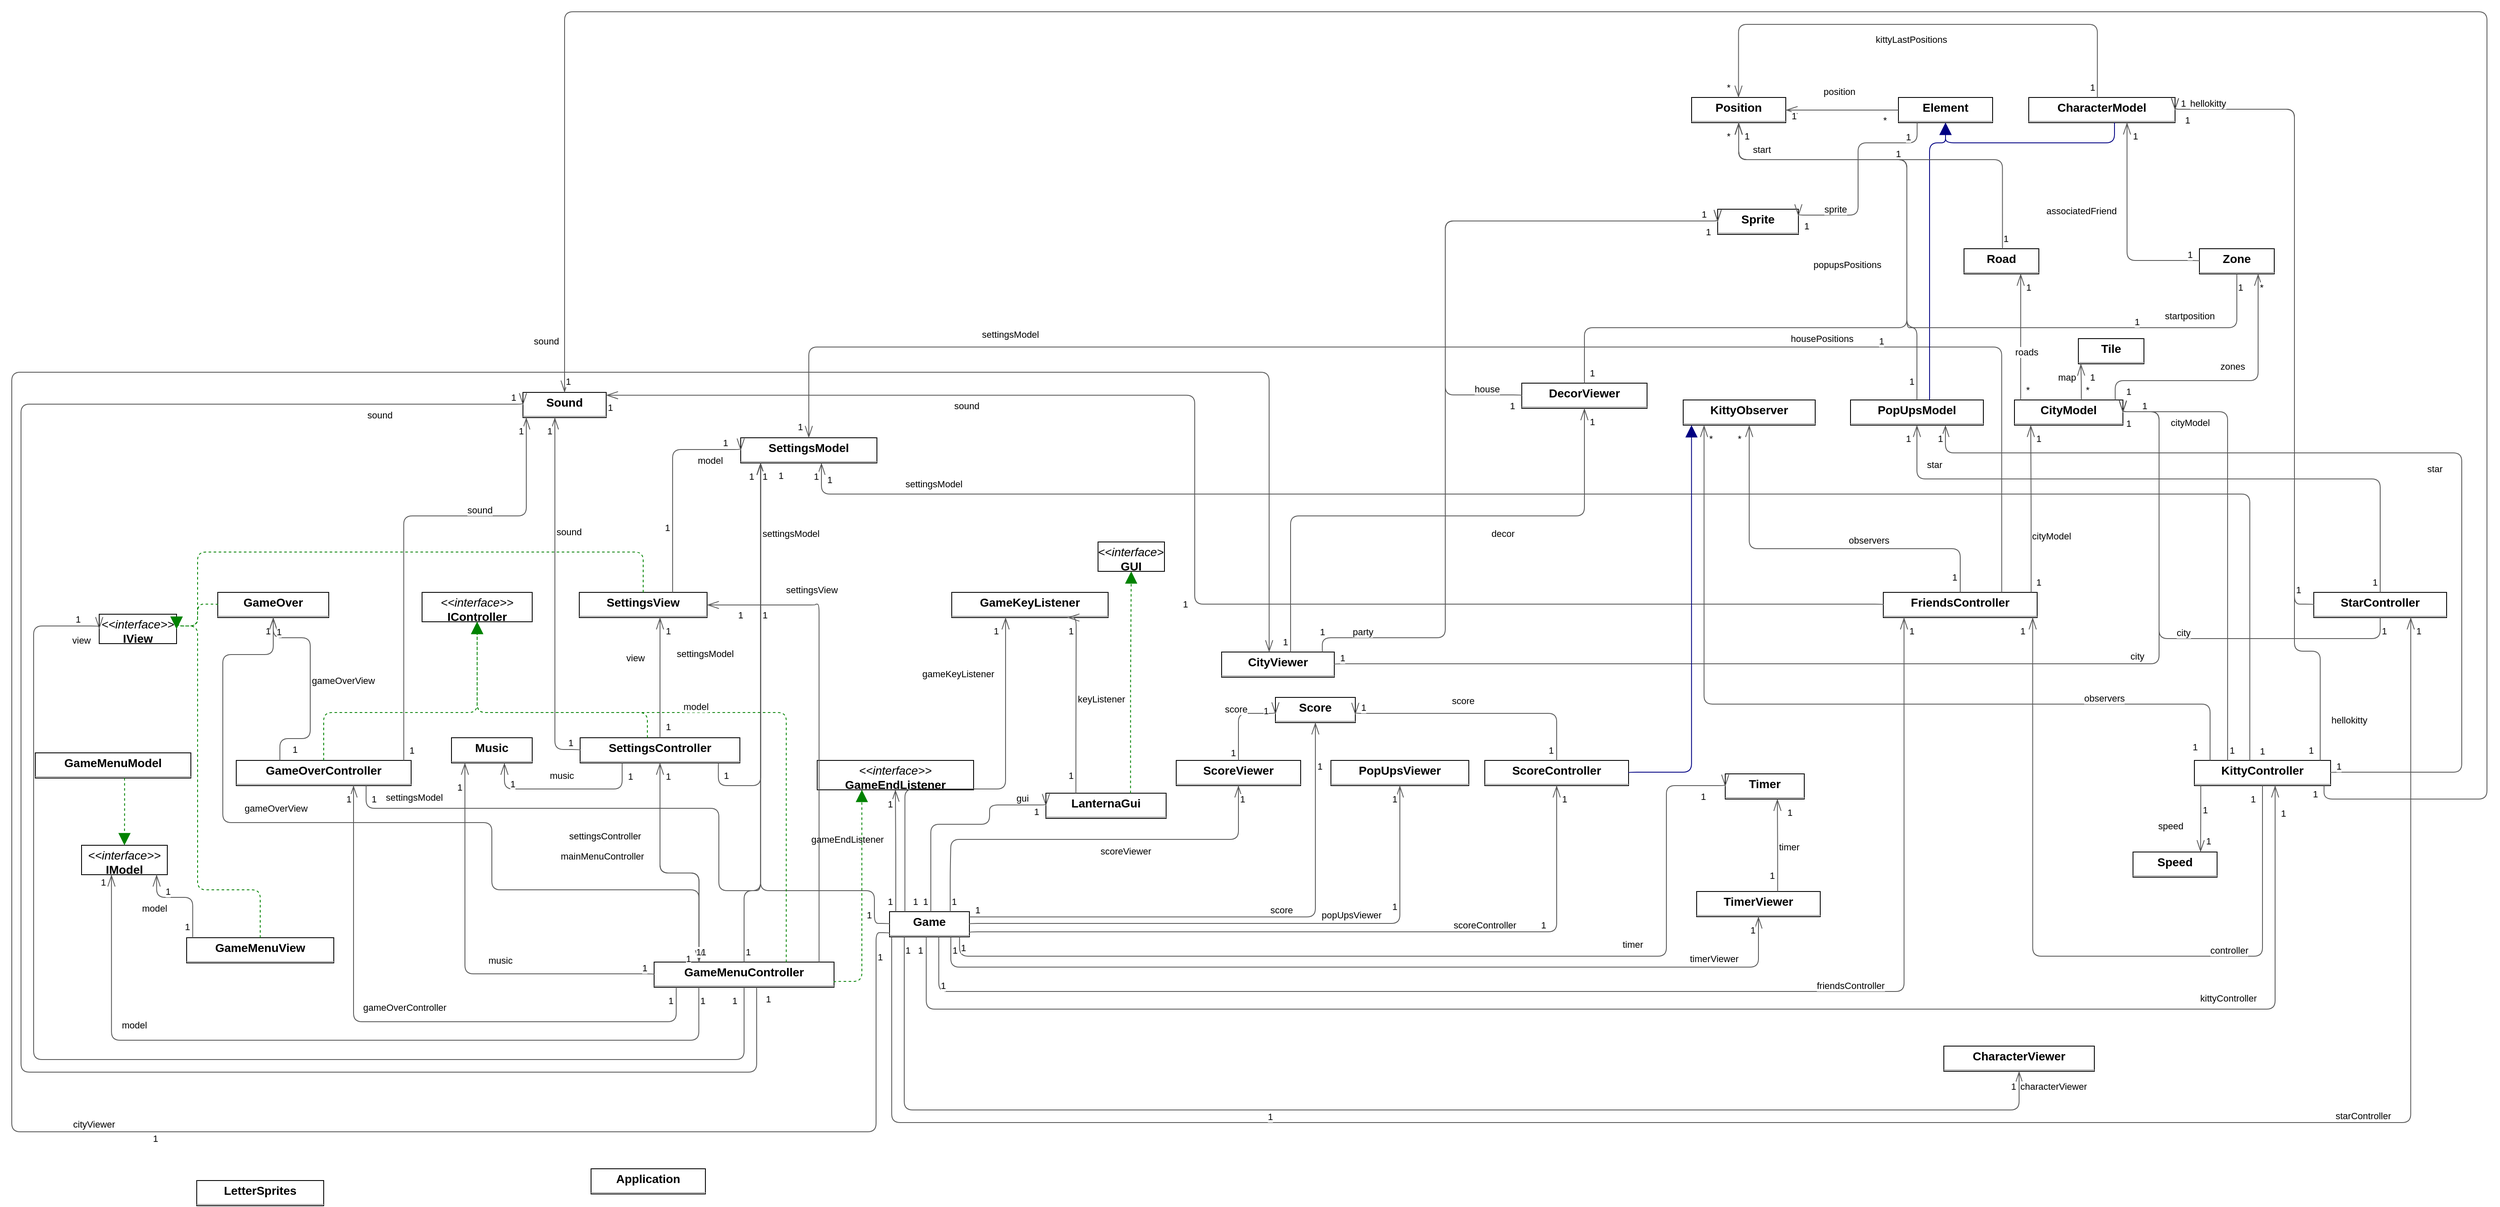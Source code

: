 <mxGraphModel dx="0" dy="0" grid="1" gridSize="10" guides="1" tooltips="1" connect="1" arrows="1" fold="1" page="0" pageScale="1" background="none" math="0" shadow="0">
  <root>
    <mxCell id="0" />
    <mxCell id="1" parent="0" />
    <mxCell id="node22" parent="1" vertex="1" value="&lt;p style=&quot;margin:0px;margin-top:4px;text-align:center;&quot;&gt;&lt;b&gt;Application&lt;/b&gt;&lt;/p&gt;&lt;hr size=&quot;1&quot;/&gt;" style="verticalAlign=top;align=left;overflow=fill;fontSize=14;fontFamily=Helvetica;html=1;rounded=0;shadow=0;comic=0;labelBackgroundColor=none;strokeWidth=1;">
      <mxGeometry x="474" y="1912" width="136" height="30" as="geometry" />
    </mxCell>
    <mxCell id="node39" parent="1" vertex="1" value="&lt;p style=&quot;margin:0px;margin-top:4px;text-align:center;&quot;&gt;&lt;b&gt;CharacterModel&lt;/b&gt;&lt;/p&gt;&lt;hr size=&quot;1&quot;/&gt;" style="verticalAlign=top;align=left;overflow=fill;fontSize=14;fontFamily=Helvetica;html=1;rounded=0;shadow=0;comic=0;labelBackgroundColor=none;strokeWidth=1;">
      <mxGeometry x="2184" y="637" width="174" height="30" as="geometry" />
    </mxCell>
    <mxCell id="node33" parent="1" vertex="1" value="&lt;p style=&quot;margin:0px;margin-top:4px;text-align:center;&quot;&gt;&lt;b&gt;CharacterViewer&lt;/b&gt;&lt;/p&gt;&lt;hr size=&quot;1&quot;/&gt;" style="verticalAlign=top;align=left;overflow=fill;fontSize=14;fontFamily=Helvetica;html=1;rounded=0;shadow=0;comic=0;labelBackgroundColor=none;strokeWidth=1;">
      <mxGeometry x="2083" y="1766" width="179" height="30" as="geometry" />
    </mxCell>
    <mxCell id="node31" parent="1" vertex="1" value="&lt;p style=&quot;margin:0px;margin-top:4px;text-align:center;&quot;&gt;&lt;b&gt;CityModel&lt;/b&gt;&lt;/p&gt;&lt;hr size=&quot;1&quot;/&gt;" style="verticalAlign=top;align=left;overflow=fill;fontSize=14;fontFamily=Helvetica;html=1;rounded=0;shadow=0;comic=0;labelBackgroundColor=none;strokeWidth=1;">
      <mxGeometry x="2167" y="997" width="129" height="30" as="geometry" />
    </mxCell>
    <mxCell id="node35" parent="1" vertex="1" value="&lt;p style=&quot;margin:0px;margin-top:4px;text-align:center;&quot;&gt;&lt;b&gt;CityViewer&lt;/b&gt;&lt;/p&gt;&lt;hr size=&quot;1&quot;/&gt;" style="verticalAlign=top;align=left;overflow=fill;fontSize=14;fontFamily=Helvetica;html=1;rounded=0;shadow=0;comic=0;labelBackgroundColor=none;strokeWidth=1;">
      <mxGeometry x="1224" y="1297" width="134" height="30" as="geometry" />
    </mxCell>
    <mxCell id="node8" parent="1" vertex="1" value="&lt;p style=&quot;margin:0px;margin-top:4px;text-align:center;&quot;&gt;&lt;b&gt;DecorViewer&lt;/b&gt;&lt;/p&gt;&lt;hr size=&quot;1&quot;/&gt;" style="verticalAlign=top;align=left;overflow=fill;fontSize=14;fontFamily=Helvetica;html=1;rounded=0;shadow=0;comic=0;labelBackgroundColor=none;strokeWidth=1;">
      <mxGeometry x="1581" y="977" width="149" height="30" as="geometry" />
    </mxCell>
    <mxCell id="node1" parent="1" vertex="1" value="&lt;p style=&quot;margin:0px;margin-top:4px;text-align:center;&quot;&gt;&lt;b&gt;Element&lt;/b&gt;&lt;/p&gt;&lt;hr size=&quot;1&quot;/&gt;" style="verticalAlign=top;align=left;overflow=fill;fontSize=14;fontFamily=Helvetica;html=1;rounded=0;shadow=0;comic=0;labelBackgroundColor=none;strokeWidth=1;">
      <mxGeometry x="2029" y="637" width="112" height="30" as="geometry" />
    </mxCell>
    <mxCell id="node30" parent="1" vertex="1" value="&lt;p style=&quot;margin:0px;margin-top:4px;text-align:center;&quot;&gt;&lt;b&gt;FriendsController&lt;/b&gt;&lt;/p&gt;&lt;hr size=&quot;1&quot;/&gt;" style="verticalAlign=top;align=left;overflow=fill;fontSize=14;fontFamily=Helvetica;html=1;rounded=0;shadow=0;comic=0;labelBackgroundColor=none;strokeWidth=1;">
      <mxGeometry x="2011" y="1226" width="183" height="30" as="geometry" />
    </mxCell>
    <mxCell id="node23" parent="1" vertex="1" value="&lt;p style=&quot;margin:0px;margin-top:4px;text-align:center;&quot;&gt;&lt;i&gt;&amp;lt;&amp;lt;interface&amp;gt;&amp;gt;&lt;/i&gt;&lt;br/&gt;&lt;b&gt;GUI&lt;/b&gt;&lt;/p&gt;&lt;hr size=&quot;1&quot;/&gt;" style="verticalAlign=top;align=left;overflow=fill;fontSize=14;fontFamily=Helvetica;html=1;rounded=0;shadow=0;comic=0;labelBackgroundColor=none;strokeWidth=1;">
      <mxGeometry x="1077" y="1166" width="79" height="35" as="geometry" />
    </mxCell>
    <mxCell id="node16" parent="1" vertex="1" value="&lt;p style=&quot;margin:0px;margin-top:4px;text-align:center;&quot;&gt;&lt;b&gt;Game&lt;/b&gt;&lt;/p&gt;&lt;hr size=&quot;1&quot;/&gt;" style="verticalAlign=top;align=left;overflow=fill;fontSize=14;fontFamily=Helvetica;html=1;rounded=0;shadow=0;comic=0;labelBackgroundColor=none;strokeWidth=1;">
      <mxGeometry x="829" y="1606" width="95" height="30" as="geometry" />
    </mxCell>
    <mxCell id="node19" parent="1" vertex="1" value="&lt;p style=&quot;margin:0px;margin-top:4px;text-align:center;&quot;&gt;&lt;i&gt;&amp;lt;&amp;lt;interface&amp;gt;&amp;gt;&lt;/i&gt;&lt;br/&gt;&lt;b&gt;GameEndListener&lt;/b&gt;&lt;/p&gt;&lt;hr size=&quot;1&quot;/&gt;" style="verticalAlign=top;align=left;overflow=fill;fontSize=14;fontFamily=Helvetica;html=1;rounded=0;shadow=0;comic=0;labelBackgroundColor=none;strokeWidth=1;">
      <mxGeometry x="743" y="1426" width="186" height="35" as="geometry" />
    </mxCell>
    <mxCell id="node21" parent="1" vertex="1" value="&lt;p style=&quot;margin:0px;margin-top:4px;text-align:center;&quot;&gt;&lt;b&gt;GameKeyListener&lt;/b&gt;&lt;/p&gt;&lt;hr size=&quot;1&quot;/&gt;" style="verticalAlign=top;align=left;overflow=fill;fontSize=14;fontFamily=Helvetica;html=1;rounded=0;shadow=0;comic=0;labelBackgroundColor=none;strokeWidth=1;">
      <mxGeometry x="903" y="1226" width="186" height="30" as="geometry" />
    </mxCell>
    <mxCell id="node6" parent="1" vertex="1" value="&lt;p style=&quot;margin:0px;margin-top:4px;text-align:center;&quot;&gt;&lt;b&gt;GameMenuController&lt;/b&gt;&lt;/p&gt;&lt;hr size=&quot;1&quot;/&gt;" style="verticalAlign=top;align=left;overflow=fill;fontSize=14;fontFamily=Helvetica;html=1;rounded=0;shadow=0;comic=0;labelBackgroundColor=none;strokeWidth=1;">
      <mxGeometry x="549" y="1666" width="214" height="30" as="geometry" />
    </mxCell>
    <mxCell id="node41" parent="1" vertex="1" value="&lt;p style=&quot;margin:0px;margin-top:4px;text-align:center;&quot;&gt;&lt;b&gt;GameMenuModel&lt;/b&gt;&lt;/p&gt;&lt;hr size=&quot;1&quot;/&gt;" style="verticalAlign=top;align=left;overflow=fill;fontSize=14;fontFamily=Helvetica;html=1;rounded=0;shadow=0;comic=0;labelBackgroundColor=none;strokeWidth=1;">
      <mxGeometry x="-187" y="1417" width="185" height="30" as="geometry" />
    </mxCell>
    <mxCell id="node34" parent="1" vertex="1" value="&lt;p style=&quot;margin:0px;margin-top:4px;text-align:center;&quot;&gt;&lt;b&gt;GameMenuView&lt;/b&gt;&lt;/p&gt;&lt;hr size=&quot;1&quot;/&gt;" style="verticalAlign=top;align=left;overflow=fill;fontSize=14;fontFamily=Helvetica;html=1;rounded=0;shadow=0;comic=0;labelBackgroundColor=none;strokeWidth=1;">
      <mxGeometry x="-7" y="1637" width="175" height="30" as="geometry" />
    </mxCell>
    <mxCell id="node37" parent="1" vertex="1" value="&lt;p style=&quot;margin:0px;margin-top:4px;text-align:center;&quot;&gt;&lt;b&gt;GameOver&lt;/b&gt;&lt;/p&gt;&lt;hr size=&quot;1&quot;/&gt;" style="verticalAlign=top;align=left;overflow=fill;fontSize=14;fontFamily=Helvetica;html=1;rounded=0;shadow=0;comic=0;labelBackgroundColor=none;strokeWidth=1;">
      <mxGeometry x="30" y="1226" width="132" height="30" as="geometry" />
    </mxCell>
    <mxCell id="node15" parent="1" vertex="1" value="&lt;p style=&quot;margin:0px;margin-top:4px;text-align:center;&quot;&gt;&lt;b&gt;GameOverController&lt;/b&gt;&lt;/p&gt;&lt;hr size=&quot;1&quot;/&gt;" style="verticalAlign=top;align=left;overflow=fill;fontSize=14;fontFamily=Helvetica;html=1;rounded=0;shadow=0;comic=0;labelBackgroundColor=none;strokeWidth=1;">
      <mxGeometry x="52" y="1426" width="208" height="30" as="geometry" />
    </mxCell>
    <mxCell id="node38" parent="1" vertex="1" value="&lt;p style=&quot;margin:0px;margin-top:4px;text-align:center;&quot;&gt;&lt;i&gt;&amp;lt;&amp;lt;interface&amp;gt;&amp;gt;&lt;/i&gt;&lt;br/&gt;&lt;b&gt;IController&lt;/b&gt;&lt;/p&gt;&lt;hr size=&quot;1&quot;/&gt;" style="verticalAlign=top;align=left;overflow=fill;fontSize=14;fontFamily=Helvetica;html=1;rounded=0;shadow=0;comic=0;labelBackgroundColor=none;strokeWidth=1;">
      <mxGeometry x="273" y="1226" width="131" height="35" as="geometry" />
    </mxCell>
    <mxCell id="node27" parent="1" vertex="1" value="&lt;p style=&quot;margin:0px;margin-top:4px;text-align:center;&quot;&gt;&lt;i&gt;&amp;lt;&amp;lt;interface&amp;gt;&amp;gt;&lt;/i&gt;&lt;br/&gt;&lt;b&gt;IModel&lt;/b&gt;&lt;/p&gt;&lt;hr size=&quot;1&quot;/&gt;" style="verticalAlign=top;align=left;overflow=fill;fontSize=14;fontFamily=Helvetica;html=1;rounded=0;shadow=0;comic=0;labelBackgroundColor=none;strokeWidth=1;">
      <mxGeometry x="-132" y="1527" width="102" height="35" as="geometry" />
    </mxCell>
    <mxCell id="node5" parent="1" vertex="1" value="&lt;p style=&quot;margin:0px;margin-top:4px;text-align:center;&quot;&gt;&lt;i&gt;&amp;lt;&amp;lt;interface&amp;gt;&amp;gt;&lt;/i&gt;&lt;br/&gt;&lt;b&gt;IView&lt;/b&gt;&lt;/p&gt;&lt;hr size=&quot;1&quot;/&gt;" style="verticalAlign=top;align=left;overflow=fill;fontSize=14;fontFamily=Helvetica;html=1;rounded=0;shadow=0;comic=0;labelBackgroundColor=none;strokeWidth=1;">
      <mxGeometry x="-111" y="1252" width="92" height="35" as="geometry" />
    </mxCell>
    <mxCell id="node14" parent="1" vertex="1" value="&lt;p style=&quot;margin:0px;margin-top:4px;text-align:center;&quot;&gt;&lt;b&gt;KittyController&lt;/b&gt;&lt;/p&gt;&lt;hr size=&quot;1&quot;/&gt;" style="verticalAlign=top;align=left;overflow=fill;fontSize=14;fontFamily=Helvetica;html=1;rounded=0;shadow=0;comic=0;labelBackgroundColor=none;strokeWidth=1;">
      <mxGeometry x="2381" y="1426" width="162" height="30" as="geometry" />
    </mxCell>
    <mxCell id="node12" parent="1" vertex="1" value="&lt;p style=&quot;margin:0px;margin-top:4px;text-align:center;&quot;&gt;&lt;b&gt;KittyObserver&lt;/b&gt;&lt;/p&gt;&lt;hr size=&quot;1&quot;/&gt;" style="verticalAlign=top;align=left;overflow=fill;fontSize=14;fontFamily=Helvetica;html=1;rounded=0;shadow=0;comic=0;labelBackgroundColor=none;strokeWidth=1;">
      <mxGeometry x="1773" y="997" width="157" height="30" as="geometry" />
    </mxCell>
    <mxCell id="node29" parent="1" vertex="1" value="&lt;p style=&quot;margin:0px;margin-top:4px;text-align:center;&quot;&gt;&lt;b&gt;LanternaGui&lt;/b&gt;&lt;/p&gt;&lt;hr size=&quot;1&quot;/&gt;" style="verticalAlign=top;align=left;overflow=fill;fontSize=14;fontFamily=Helvetica;html=1;rounded=0;shadow=0;comic=0;labelBackgroundColor=none;strokeWidth=1;">
      <mxGeometry x="1015" y="1465" width="143" height="30" as="geometry" />
    </mxCell>
    <mxCell id="node4" parent="1" vertex="1" value="&lt;p style=&quot;margin:0px;margin-top:4px;text-align:center;&quot;&gt;&lt;b&gt;LetterSprites&lt;/b&gt;&lt;/p&gt;&lt;hr size=&quot;1&quot;/&gt;" style="verticalAlign=top;align=left;overflow=fill;fontSize=14;fontFamily=Helvetica;html=1;rounded=0;shadow=0;comic=0;labelBackgroundColor=none;strokeWidth=1;">
      <mxGeometry x="5" y="1926" width="151" height="30" as="geometry" />
    </mxCell>
    <mxCell id="node13" parent="1" vertex="1" value="&lt;p style=&quot;margin:0px;margin-top:4px;text-align:center;&quot;&gt;&lt;b&gt;Music&lt;/b&gt;&lt;/p&gt;&lt;hr size=&quot;1&quot;/&gt;" style="verticalAlign=top;align=left;overflow=fill;fontSize=14;fontFamily=Helvetica;html=1;rounded=0;shadow=0;comic=0;labelBackgroundColor=none;strokeWidth=1;">
      <mxGeometry x="308" y="1399" width="96" height="30" as="geometry" />
    </mxCell>
    <mxCell id="node32" parent="1" vertex="1" value="&lt;p style=&quot;margin:0px;margin-top:4px;text-align:center;&quot;&gt;&lt;b&gt;PopUpsModel&lt;/b&gt;&lt;/p&gt;&lt;hr size=&quot;1&quot;/&gt;" style="verticalAlign=top;align=left;overflow=fill;fontSize=14;fontFamily=Helvetica;html=1;rounded=0;shadow=0;comic=0;labelBackgroundColor=none;strokeWidth=1;">
      <mxGeometry x="1972" y="997" width="158" height="30" as="geometry" />
    </mxCell>
    <mxCell id="node25" parent="1" vertex="1" value="&lt;p style=&quot;margin:0px;margin-top:4px;text-align:center;&quot;&gt;&lt;b&gt;PopUpsViewer&lt;/b&gt;&lt;/p&gt;&lt;hr size=&quot;1&quot;/&gt;" style="verticalAlign=top;align=left;overflow=fill;fontSize=14;fontFamily=Helvetica;html=1;rounded=0;shadow=0;comic=0;labelBackgroundColor=none;strokeWidth=1;">
      <mxGeometry x="1354" y="1426" width="164" height="30" as="geometry" />
    </mxCell>
    <mxCell id="node3" parent="1" vertex="1" value="&lt;p style=&quot;margin:0px;margin-top:4px;text-align:center;&quot;&gt;&lt;b&gt;Position&lt;/b&gt;&lt;/p&gt;&lt;hr size=&quot;1&quot;/&gt;" style="verticalAlign=top;align=left;overflow=fill;fontSize=14;fontFamily=Helvetica;html=1;rounded=0;shadow=0;comic=0;labelBackgroundColor=none;strokeWidth=1;">
      <mxGeometry x="1783" y="637" width="112" height="30" as="geometry" />
    </mxCell>
    <mxCell id="node17" parent="1" vertex="1" value="&lt;p style=&quot;margin:0px;margin-top:4px;text-align:center;&quot;&gt;&lt;b&gt;Road&lt;/b&gt;&lt;/p&gt;&lt;hr size=&quot;1&quot;/&gt;" style="verticalAlign=top;align=left;overflow=fill;fontSize=14;fontFamily=Helvetica;html=1;rounded=0;shadow=0;comic=0;labelBackgroundColor=none;strokeWidth=1;">
      <mxGeometry x="2107" y="817" width="89" height="30" as="geometry" />
    </mxCell>
    <mxCell id="node11" parent="1" vertex="1" value="&lt;p style=&quot;margin:0px;margin-top:4px;text-align:center;&quot;&gt;&lt;b&gt;Score&lt;/b&gt;&lt;/p&gt;&lt;hr size=&quot;1&quot;/&gt;" style="verticalAlign=top;align=left;overflow=fill;fontSize=14;fontFamily=Helvetica;html=1;rounded=0;shadow=0;comic=0;labelBackgroundColor=none;strokeWidth=1;">
      <mxGeometry x="1288" y="1351" width="95" height="30" as="geometry" />
    </mxCell>
    <mxCell id="node20" parent="1" vertex="1" value="&lt;p style=&quot;margin:0px;margin-top:4px;text-align:center;&quot;&gt;&lt;b&gt;ScoreController&lt;/b&gt;&lt;/p&gt;&lt;hr size=&quot;1&quot;/&gt;" style="verticalAlign=top;align=left;overflow=fill;fontSize=14;fontFamily=Helvetica;html=1;rounded=0;shadow=0;comic=0;labelBackgroundColor=none;strokeWidth=1;">
      <mxGeometry x="1537" y="1426" width="171" height="30" as="geometry" />
    </mxCell>
    <mxCell id="node40" parent="1" vertex="1" value="&lt;p style=&quot;margin:0px;margin-top:4px;text-align:center;&quot;&gt;&lt;b&gt;ScoreViewer&lt;/b&gt;&lt;/p&gt;&lt;hr size=&quot;1&quot;/&gt;" style="verticalAlign=top;align=left;overflow=fill;fontSize=14;fontFamily=Helvetica;html=1;rounded=0;shadow=0;comic=0;labelBackgroundColor=none;strokeWidth=1;">
      <mxGeometry x="1170" y="1426" width="148" height="30" as="geometry" />
    </mxCell>
    <mxCell id="node42" parent="1" vertex="1" value="&lt;p style=&quot;margin:0px;margin-top:4px;text-align:center;&quot;&gt;&lt;b&gt;SettingsController&lt;/b&gt;&lt;/p&gt;&lt;hr size=&quot;1&quot;/&gt;" style="verticalAlign=top;align=left;overflow=fill;fontSize=14;fontFamily=Helvetica;html=1;rounded=0;shadow=0;comic=0;labelBackgroundColor=none;strokeWidth=1;">
      <mxGeometry x="461" y="1399" width="190" height="30" as="geometry" />
    </mxCell>
    <mxCell id="node9" parent="1" vertex="1" value="&lt;p style=&quot;margin:0px;margin-top:4px;text-align:center;&quot;&gt;&lt;b&gt;SettingsModel&lt;/b&gt;&lt;/p&gt;&lt;hr size=&quot;1&quot;/&gt;" style="verticalAlign=top;align=left;overflow=fill;fontSize=14;fontFamily=Helvetica;html=1;rounded=0;shadow=0;comic=0;labelBackgroundColor=none;strokeWidth=1;">
      <mxGeometry x="652" y="1042" width="162" height="30" as="geometry" />
    </mxCell>
    <mxCell id="node26" parent="1" vertex="1" value="&lt;p style=&quot;margin:0px;margin-top:4px;text-align:center;&quot;&gt;&lt;b&gt;SettingsView&lt;/b&gt;&lt;/p&gt;&lt;hr size=&quot;1&quot;/&gt;" style="verticalAlign=top;align=left;overflow=fill;fontSize=14;fontFamily=Helvetica;html=1;rounded=0;shadow=0;comic=0;labelBackgroundColor=none;strokeWidth=1;">
      <mxGeometry x="460" y="1226" width="152" height="30" as="geometry" />
    </mxCell>
    <mxCell id="node36" parent="1" vertex="1" value="&lt;p style=&quot;margin:0px;margin-top:4px;text-align:center;&quot;&gt;&lt;b&gt;Sound&lt;/b&gt;&lt;/p&gt;&lt;hr size=&quot;1&quot;/&gt;" style="verticalAlign=top;align=left;overflow=fill;fontSize=14;fontFamily=Helvetica;html=1;rounded=0;shadow=0;comic=0;labelBackgroundColor=none;strokeWidth=1;">
      <mxGeometry x="393" y="988" width="99" height="30" as="geometry" />
    </mxCell>
    <mxCell id="node24" parent="1" vertex="1" value="&lt;p style=&quot;margin:0px;margin-top:4px;text-align:center;&quot;&gt;&lt;b&gt;Speed&lt;/b&gt;&lt;/p&gt;&lt;hr size=&quot;1&quot;/&gt;" style="verticalAlign=top;align=left;overflow=fill;fontSize=14;fontFamily=Helvetica;html=1;rounded=0;shadow=0;comic=0;labelBackgroundColor=none;strokeWidth=1;">
      <mxGeometry x="2308" y="1535" width="100" height="30" as="geometry" />
    </mxCell>
    <mxCell id="node7" parent="1" vertex="1" value="&lt;p style=&quot;margin:0px;margin-top:4px;text-align:center;&quot;&gt;&lt;b&gt;Sprite&lt;/b&gt;&lt;/p&gt;&lt;hr size=&quot;1&quot;/&gt;" style="verticalAlign=top;align=left;overflow=fill;fontSize=14;fontFamily=Helvetica;html=1;rounded=0;shadow=0;comic=0;labelBackgroundColor=none;strokeWidth=1;">
      <mxGeometry x="1814" y="770" width="96" height="30" as="geometry" />
    </mxCell>
    <mxCell id="node0" parent="1" vertex="1" value="&lt;p style=&quot;margin:0px;margin-top:4px;text-align:center;&quot;&gt;&lt;b&gt;StarController&lt;/b&gt;&lt;/p&gt;&lt;hr size=&quot;1&quot;/&gt;" style="verticalAlign=top;align=left;overflow=fill;fontSize=14;fontFamily=Helvetica;html=1;rounded=0;shadow=0;comic=0;labelBackgroundColor=none;strokeWidth=1;">
      <mxGeometry x="2523" y="1226" width="158" height="30" as="geometry" />
    </mxCell>
    <mxCell id="node18" parent="1" vertex="1" value="&lt;p style=&quot;margin:0px;margin-top:4px;text-align:center;&quot;&gt;&lt;b&gt;Tile&lt;/b&gt;&lt;/p&gt;&lt;hr size=&quot;1&quot;/&gt;" style="verticalAlign=top;align=left;overflow=fill;fontSize=14;fontFamily=Helvetica;html=1;rounded=0;shadow=0;comic=0;labelBackgroundColor=none;strokeWidth=1;">
      <mxGeometry x="2243" y="924" width="78" height="30" as="geometry" />
    </mxCell>
    <mxCell id="node10" parent="1" vertex="1" value="&lt;p style=&quot;margin:0px;margin-top:4px;text-align:center;&quot;&gt;&lt;b&gt;Timer&lt;/b&gt;&lt;/p&gt;&lt;hr size=&quot;1&quot;/&gt;" style="verticalAlign=top;align=left;overflow=fill;fontSize=14;fontFamily=Helvetica;html=1;rounded=0;shadow=0;comic=0;labelBackgroundColor=none;strokeWidth=1;">
      <mxGeometry x="1823" y="1442" width="94" height="30" as="geometry" />
    </mxCell>
    <mxCell id="node28" parent="1" vertex="1" value="&lt;p style=&quot;margin:0px;margin-top:4px;text-align:center;&quot;&gt;&lt;b&gt;TimerViewer&lt;/b&gt;&lt;/p&gt;&lt;hr size=&quot;1&quot;/&gt;" style="verticalAlign=top;align=left;overflow=fill;fontSize=14;fontFamily=Helvetica;html=1;rounded=0;shadow=0;comic=0;labelBackgroundColor=none;strokeWidth=1;">
      <mxGeometry x="1789" y="1582" width="147" height="30" as="geometry" />
    </mxCell>
    <mxCell id="node2" parent="1" vertex="1" value="&lt;p style=&quot;margin:0px;margin-top:4px;text-align:center;&quot;&gt;&lt;b&gt;Zone&lt;/b&gt;&lt;/p&gt;&lt;hr size=&quot;1&quot;/&gt;" style="verticalAlign=top;align=left;overflow=fill;fontSize=14;fontFamily=Helvetica;html=1;rounded=0;shadow=0;comic=0;labelBackgroundColor=none;strokeWidth=1;">
      <mxGeometry x="2387" y="817" width="89" height="30" as="geometry" />
    </mxCell>
    <mxCell id="edge5" edge="1" value="" parent="1" source="node39" target="node1" style="html=1;rounded=1;edgeStyle=orthogonalEdgeStyle;dashed=0;startArrow=none;endArrow=block;endSize=12;strokeColor=#000082;exitX=0.586;exitY=1.000;exitDx=0;exitDy=0;entryX=0.500;entryY=1.000;entryDx=0;entryDy=0;">
      <mxGeometry width="50" height="50" relative="1" as="geometry">
        <Array as="points">
          <mxPoint x="2286" y="691" />
          <mxPoint x="2085" y="691" />
        </Array>
      </mxGeometry>
    </mxCell>
    <mxCell id="edge20" edge="1" value="" parent="1" source="node39" target="node3" style="html=1;rounded=1;edgeStyle=orthogonalEdgeStyle;dashed=0;startArrow=diamondThinstartSize=12;endArrow=openThin;endSize=12;strokeColor=#595959;exitX=0.469;exitY=0.001;exitDx=0;exitDy=0;entryX=0.498;entryY=0.001;entryDx=0;entryDy=0;">
      <mxGeometry width="50" height="50" relative="1" as="geometry">
        <Array as="points">
          <mxPoint x="2266" y="550" />
          <mxPoint x="1839" y="550" />
        </Array>
      </mxGeometry>
    </mxCell>
    <mxCell id="label120" parent="edge20" vertex="1" connectable="0" value="1" style="edgeLabel;resizable=0;html=1;align=left;verticalAlign=top;strokeColor=default;">
      <mxGeometry x="2255" y="612" as="geometry" />
    </mxCell>
    <mxCell id="label124" parent="edge20" vertex="1" connectable="0" value="*" style="edgeLabel;resizable=0;html=1;align=left;verticalAlign=top;strokeColor=default;">
      <mxGeometry x="1823" y="612" as="geometry" />
    </mxCell>
    <mxCell id="label125" parent="edge20" vertex="1" connectable="0" value="kittyLastPositions" style="edgeLabel;resizable=0;html=1;align=left;verticalAlign=top;strokeColor=default;">
      <mxGeometry x="2000" y="555" as="geometry" />
    </mxCell>
    <mxCell id="edge27" edge="1" value="" parent="1" source="node31" target="node17" style="html=1;rounded=1;edgeStyle=orthogonalEdgeStyle;dashed=0;startArrow=diamondThinstartSize=12;endArrow=openThin;endSize=12;strokeColor=#595959;exitX=0.058;exitY=0.001;exitDx=0;exitDy=0;entryX=0.758;entryY=1.001;entryDx=0;entryDy=0;">
      <mxGeometry width="50" height="50" relative="1" as="geometry">
        <Array as="points" />
      </mxGeometry>
    </mxCell>
    <mxCell id="label162" parent="edge27" vertex="1" connectable="0" value="1" style="edgeLabel;resizable=0;html=1;align=left;verticalAlign=top;strokeColor=default;">
      <mxGeometry x="2179" y="850" as="geometry" />
    </mxCell>
    <mxCell id="label166" parent="edge27" vertex="1" connectable="0" value="*" style="edgeLabel;resizable=0;html=1;align=left;verticalAlign=top;strokeColor=default;">
      <mxGeometry x="2179" y="972" as="geometry" />
    </mxCell>
    <mxCell id="label167" parent="edge27" vertex="1" connectable="0" value="roads" style="edgeLabel;resizable=0;html=1;align=left;verticalAlign=top;strokeColor=default;">
      <mxGeometry x="2166" y="927" as="geometry" />
    </mxCell>
    <mxCell id="edge62" edge="1" value="" parent="1" source="node31" target="node18" style="html=1;rounded=1;edgeStyle=orthogonalEdgeStyle;dashed=0;startArrow=diamondThinstartSize=12;endArrow=openThin;endSize=12;strokeColor=#595959;exitX=0.616;exitY=0.001;exitDx=0;exitDy=0;entryX=0.039;entryY=0.999;entryDx=0;entryDy=0;">
      <mxGeometry width="50" height="50" relative="1" as="geometry">
        <Array as="points" />
      </mxGeometry>
    </mxCell>
    <mxCell id="label372" parent="edge62" vertex="1" connectable="0" value="1" style="edgeLabel;resizable=0;html=1;align=left;verticalAlign=top;strokeColor=default;">
      <mxGeometry x="2255" y="957" as="geometry" />
    </mxCell>
    <mxCell id="label376" parent="edge62" vertex="1" connectable="0" value="*" style="edgeLabel;resizable=0;html=1;align=left;verticalAlign=top;strokeColor=default;">
      <mxGeometry x="2250" y="972" as="geometry" />
    </mxCell>
    <mxCell id="label377" parent="edge62" vertex="1" connectable="0" value="map" style="edgeLabel;resizable=0;html=1;align=left;verticalAlign=top;strokeColor=default;">
      <mxGeometry x="2217" y="957" as="geometry" />
    </mxCell>
    <mxCell id="edge22" edge="1" value="" parent="1" source="node31" target="node2" style="html=1;rounded=1;edgeStyle=orthogonalEdgeStyle;dashed=0;startArrow=diamondThinstartSize=12;endArrow=openThin;endSize=12;strokeColor=#595959;exitX=0.928;exitY=0.001;exitDx=0;exitDy=0;entryX=0.785;entryY=1.001;entryDx=0;entryDy=0;">
      <mxGeometry width="50" height="50" relative="1" as="geometry">
        <Array as="points">
          <mxPoint x="2286" y="974" />
          <mxPoint x="2457" y="974" />
        </Array>
      </mxGeometry>
    </mxCell>
    <mxCell id="label132" parent="edge22" vertex="1" connectable="0" value="1" style="edgeLabel;resizable=0;html=1;align=left;verticalAlign=top;strokeColor=default;">
      <mxGeometry x="2298" y="974" as="geometry" />
    </mxCell>
    <mxCell id="label136" parent="edge22" vertex="1" connectable="0" value="*" style="edgeLabel;resizable=0;html=1;align=left;verticalAlign=top;strokeColor=default;">
      <mxGeometry x="2457" y="850" as="geometry" />
    </mxCell>
    <mxCell id="label137" parent="edge22" vertex="1" connectable="0" value="zones" style="edgeLabel;resizable=0;html=1;align=left;verticalAlign=top;strokeColor=default;">
      <mxGeometry x="2410" y="944" as="geometry" />
    </mxCell>
    <mxCell id="edge52" edge="1" value="" parent="1" source="node35" target="node31" style="html=1;rounded=1;edgeStyle=orthogonalEdgeStyle;dashed=0;startArrow=diamondThinstartSize=12;endArrow=openThin;endSize=12;strokeColor=#595959;exitX=1.000;exitY=0.500;exitDx=0;exitDy=0;entryX=1.000;entryY=0.500;entryDx=0;entryDy=0;">
      <mxGeometry width="50" height="50" relative="1" as="geometry">
        <Array as="points">
          <mxPoint x="2339" y="1311" />
          <mxPoint x="2339" y="1011" />
        </Array>
      </mxGeometry>
    </mxCell>
    <mxCell id="label312" parent="edge52" vertex="1" connectable="0" value="1" style="edgeLabel;resizable=0;html=1;align=left;verticalAlign=top;strokeColor=default;">
      <mxGeometry x="1363" y="1291" as="geometry" />
    </mxCell>
    <mxCell id="label316" parent="edge52" vertex="1" connectable="0" value="1" style="edgeLabel;resizable=0;html=1;align=left;verticalAlign=top;strokeColor=default;">
      <mxGeometry x="2298" y="1012" as="geometry" />
    </mxCell>
    <mxCell id="label317" parent="edge52" vertex="1" connectable="0" value="city" style="edgeLabel;resizable=0;html=1;align=left;verticalAlign=top;strokeColor=default;">
      <mxGeometry x="2303" y="1289" as="geometry" />
    </mxCell>
    <mxCell id="edge19" edge="1" value="" parent="1" source="node35" target="node8" style="html=1;rounded=1;edgeStyle=orthogonalEdgeStyle;dashed=0;startArrow=diamondThinstartSize=12;endArrow=openThin;endSize=12;strokeColor=#595959;exitX=0.612;exitY=0.001;exitDx=0;exitDy=0;entryX=0.500;entryY=1.001;entryDx=0;entryDy=0;">
      <mxGeometry width="50" height="50" relative="1" as="geometry">
        <Array as="points">
          <mxPoint x="1306" y="1135" />
          <mxPoint x="1656" y="1135" />
        </Array>
      </mxGeometry>
    </mxCell>
    <mxCell id="label114" parent="edge19" vertex="1" connectable="0" value="1" style="edgeLabel;resizable=0;html=1;align=left;verticalAlign=top;strokeColor=default;">
      <mxGeometry x="1295" y="1272" as="geometry" />
    </mxCell>
    <mxCell id="label118" parent="edge19" vertex="1" connectable="0" value="1" style="edgeLabel;resizable=0;html=1;align=left;verticalAlign=top;strokeColor=default;">
      <mxGeometry x="1660" y="1010" as="geometry" />
    </mxCell>
    <mxCell id="label119" parent="edge19" vertex="1" connectable="0" value="decor" style="edgeLabel;resizable=0;html=1;align=left;verticalAlign=top;strokeColor=default;">
      <mxGeometry x="1543" y="1143" as="geometry" />
    </mxCell>
    <mxCell id="edge64" edge="1" value="" parent="1" source="node35" target="node7" style="html=1;rounded=1;edgeStyle=orthogonalEdgeStyle;dashed=0;startArrow=diamondThinstartSize=12;endArrow=openThin;endSize=12;strokeColor=#595959;exitX=0.893;exitY=0.001;exitDx=0;exitDy=0;entryX=0.000;entryY=0.500;entryDx=0;entryDy=0;">
      <mxGeometry width="50" height="50" relative="1" as="geometry">
        <Array as="points">
          <mxPoint x="1344" y="1280" />
          <mxPoint x="1490" y="1280" />
          <mxPoint x="1490" y="784" />
        </Array>
      </mxGeometry>
    </mxCell>
    <mxCell id="label384" parent="edge64" vertex="1" connectable="0" value="1" style="edgeLabel;resizable=0;html=1;align=left;verticalAlign=top;strokeColor=default;">
      <mxGeometry x="1798" y="784" as="geometry" />
    </mxCell>
    <mxCell id="label388" parent="edge64" vertex="1" connectable="0" value="1" style="edgeLabel;resizable=0;html=1;align=left;verticalAlign=top;strokeColor=default;">
      <mxGeometry x="1793" y="763" as="geometry" />
    </mxCell>
    <mxCell id="label389" parent="edge64" vertex="1" connectable="0" value="party" style="edgeLabel;resizable=0;html=1;align=left;verticalAlign=top;strokeColor=default;">
      <mxGeometry x="1378" y="1260" as="geometry" />
    </mxCell>
    <mxCell id="edge50" edge="1" value="" parent="1" source="node8" target="node3" style="html=1;rounded=1;edgeStyle=orthogonalEdgeStyle;dashed=0;startArrow=diamondThinstartSize=12;endArrow=openThin;endSize=12;strokeColor=#595959;exitX=0.500;exitY=0.001;exitDx=0;exitDy=0;entryX=0.500;entryY=1.000;entryDx=0;entryDy=0;">
      <mxGeometry width="50" height="50" relative="1" as="geometry">
        <Array as="points">
          <mxPoint x="1656" y="911" />
          <mxPoint x="2039" y="911" />
          <mxPoint x="2039" y="711" />
          <mxPoint x="1839" y="711" />
        </Array>
      </mxGeometry>
    </mxCell>
    <mxCell id="label300" parent="edge50" vertex="1" connectable="0" value="1" style="edgeLabel;resizable=0;html=1;align=left;verticalAlign=top;strokeColor=default;">
      <mxGeometry x="1660" y="952" as="geometry" />
    </mxCell>
    <mxCell id="label304" parent="edge50" vertex="1" connectable="0" value="*" style="edgeLabel;resizable=0;html=1;align=left;verticalAlign=top;strokeColor=default;">
      <mxGeometry x="1823" y="670" as="geometry" />
    </mxCell>
    <mxCell id="label305" parent="edge50" vertex="1" connectable="0" value="housePositions" style="edgeLabel;resizable=0;html=1;align=left;verticalAlign=top;strokeColor=default;">
      <mxGeometry x="1899" y="911" as="geometry" />
    </mxCell>
    <mxCell id="edge54" edge="1" value="" parent="1" source="node8" target="node7" style="html=1;rounded=1;edgeStyle=orthogonalEdgeStyle;dashed=0;startArrow=diamondThinstartSize=12;endArrow=openThin;endSize=12;strokeColor=#595959;exitX=0.000;exitY=0.500;exitDx=0;exitDy=0;entryX=0.000;entryY=0.500;entryDx=0;entryDy=0;">
      <mxGeometry width="50" height="50" relative="1" as="geometry">
        <Array as="points">
          <mxPoint x="1490" y="991" />
          <mxPoint x="1490" y="784" />
        </Array>
      </mxGeometry>
    </mxCell>
    <mxCell id="label324" parent="edge54" vertex="1" connectable="0" value="1" style="edgeLabel;resizable=0;html=1;align=left;verticalAlign=top;strokeColor=default;">
      <mxGeometry x="1339" y="1260" as="geometry" />
    </mxCell>
    <mxCell id="label328" parent="edge54" vertex="1" connectable="0" value="1" style="edgeLabel;resizable=0;html=1;align=left;verticalAlign=top;strokeColor=default;">
      <mxGeometry x="1565" y="991" as="geometry" />
    </mxCell>
    <mxCell id="label329" parent="edge54" vertex="1" connectable="0" value="house" style="edgeLabel;resizable=0;html=1;align=left;verticalAlign=top;strokeColor=default;">
      <mxGeometry x="1523" y="971" as="geometry" />
    </mxCell>
    <mxCell id="edge28" edge="1" value="" parent="1" source="node1" target="node3" style="html=1;rounded=1;edgeStyle=orthogonalEdgeStyle;dashed=0;startArrow=diamondThinstartSize=12;endArrow=openThin;endSize=12;strokeColor=#595959;exitX=0.000;exitY=0.500;exitDx=0;exitDy=0;entryX=1.000;entryY=0.500;entryDx=0;entryDy=0;">
      <mxGeometry width="50" height="50" relative="1" as="geometry">
        <Array as="points" />
      </mxGeometry>
    </mxCell>
    <mxCell id="label168" parent="edge28" vertex="1" connectable="0" value="1" style="edgeLabel;resizable=0;html=1;align=left;verticalAlign=top;strokeColor=default;">
      <mxGeometry x="2024" y="691" as="geometry" />
    </mxCell>
    <mxCell id="label172" parent="edge28" vertex="1" connectable="0" value="1" style="edgeLabel;resizable=0;html=1;align=left;verticalAlign=top;strokeColor=default;">
      <mxGeometry x="1900" y="646" as="geometry" />
    </mxCell>
    <mxCell id="label173" parent="edge28" vertex="1" connectable="0" value="position" style="edgeLabel;resizable=0;html=1;align=left;verticalAlign=top;strokeColor=default;">
      <mxGeometry x="1938" y="617" as="geometry" />
    </mxCell>
    <mxCell id="edge44" edge="1" value="" parent="1" source="node1" target="node7" style="html=1;rounded=1;edgeStyle=orthogonalEdgeStyle;dashed=0;startArrow=diamondThinstartSize=12;endArrow=openThin;endSize=12;strokeColor=#595959;exitX=0.198;exitY=1.001;exitDx=0;exitDy=0;entryX=1.000;entryY=0.274;entryDx=0;entryDy=0;">
      <mxGeometry width="50" height="50" relative="1" as="geometry">
        <Array as="points">
          <mxPoint x="2051" y="691" />
          <mxPoint x="1981" y="691" />
          <mxPoint x="1981" y="777" />
        </Array>
      </mxGeometry>
    </mxCell>
    <mxCell id="label264" parent="edge44" vertex="1" connectable="0" value="1" style="edgeLabel;resizable=0;html=1;align=left;verticalAlign=top;strokeColor=default;">
      <mxGeometry x="2036" y="671" as="geometry" />
    </mxCell>
    <mxCell id="label268" parent="edge44" vertex="1" connectable="0" value="1" style="edgeLabel;resizable=0;html=1;align=left;verticalAlign=top;strokeColor=default;">
      <mxGeometry x="1915" y="777" as="geometry" />
    </mxCell>
    <mxCell id="label269" parent="edge44" vertex="1" connectable="0" value="sprite" style="edgeLabel;resizable=0;html=1;align=left;verticalAlign=top;strokeColor=default;">
      <mxGeometry x="1939" y="757" as="geometry" />
    </mxCell>
    <mxCell id="edge33" edge="1" value="" parent="1" source="node30" target="node31" style="html=1;rounded=1;edgeStyle=orthogonalEdgeStyle;dashed=0;startArrow=diamondThinstartSize=12;endArrow=openThin;endSize=12;strokeColor=#595959;exitX=0.959;exitY=0.002;exitDx=0;exitDy=0;entryX=0.149;entryY=1.002;entryDx=0;entryDy=0;">
      <mxGeometry width="50" height="50" relative="1" as="geometry">
        <Array as="points" />
      </mxGeometry>
    </mxCell>
    <mxCell id="label198" parent="edge33" vertex="1" connectable="0" value="1" style="edgeLabel;resizable=0;html=1;align=left;verticalAlign=top;strokeColor=default;">
      <mxGeometry x="2191" y="1030" as="geometry" />
    </mxCell>
    <mxCell id="label202" parent="edge33" vertex="1" connectable="0" value="1" style="edgeLabel;resizable=0;html=1;align=left;verticalAlign=top;strokeColor=default;">
      <mxGeometry x="2191" y="1201" as="geometry" />
    </mxCell>
    <mxCell id="label203" parent="edge33" vertex="1" connectable="0" value="cityModel" style="edgeLabel;resizable=0;html=1;align=left;verticalAlign=top;strokeColor=default;">
      <mxGeometry x="2186" y="1146" as="geometry" />
    </mxCell>
    <mxCell id="edge74" edge="1" value="" parent="1" source="node30" target="node12" style="html=1;rounded=1;edgeStyle=orthogonalEdgeStyle;dashed=0;startArrow=diamondThinstartSize=12;endArrow=openThin;endSize=12;strokeColor=#595959;exitX=0.500;exitY=0.001;exitDx=0;exitDy=0;entryX=0.500;entryY=1.001;entryDx=0;entryDy=0;">
      <mxGeometry width="50" height="50" relative="1" as="geometry">
        <Array as="points">
          <mxPoint x="2102" y="1174" />
          <mxPoint x="1851" y="1174" />
        </Array>
      </mxGeometry>
    </mxCell>
    <mxCell id="label444" parent="edge74" vertex="1" connectable="0" value="1" style="edgeLabel;resizable=0;html=1;align=left;verticalAlign=top;strokeColor=default;">
      <mxGeometry x="2091" y="1195" as="geometry" />
    </mxCell>
    <mxCell id="label448" parent="edge74" vertex="1" connectable="0" value="*" style="edgeLabel;resizable=0;html=1;align=left;verticalAlign=top;strokeColor=default;">
      <mxGeometry x="1836" y="1030" as="geometry" />
    </mxCell>
    <mxCell id="label449" parent="edge74" vertex="1" connectable="0" value="observers" style="edgeLabel;resizable=0;html=1;align=left;verticalAlign=top;strokeColor=default;">
      <mxGeometry x="1968" y="1151" as="geometry" />
    </mxCell>
    <mxCell id="edge77" edge="1" value="" parent="1" source="node30" target="node9" style="html=1;rounded=1;edgeStyle=orthogonalEdgeStyle;dashed=0;startArrow=diamondThinstartSize=12;endArrow=openThin;endSize=12;strokeColor=#595959;exitX=0.769;exitY=0.001;exitDx=0;exitDy=0;entryX=0.500;entryY=0.001;entryDx=0;entryDy=0;">
      <mxGeometry width="50" height="50" relative="1" as="geometry">
        <Array as="points">
          <mxPoint x="2151" y="934" />
          <mxPoint x="733" y="934" />
        </Array>
      </mxGeometry>
    </mxCell>
    <mxCell id="label462" parent="edge77" vertex="1" connectable="0" value="1" style="edgeLabel;resizable=0;html=1;align=left;verticalAlign=top;strokeColor=default;">
      <mxGeometry x="2004" y="914" as="geometry" />
    </mxCell>
    <mxCell id="label466" parent="edge77" vertex="1" connectable="0" value="1" style="edgeLabel;resizable=0;html=1;align=left;verticalAlign=top;strokeColor=default;">
      <mxGeometry x="718" y="1016" as="geometry" />
    </mxCell>
    <mxCell id="label467" parent="edge77" vertex="1" connectable="0" value="settingsModel" style="edgeLabel;resizable=0;html=1;align=left;verticalAlign=top;strokeColor=default;">
      <mxGeometry x="937" y="906" as="geometry" />
    </mxCell>
    <mxCell id="edge69" edge="1" value="" parent="1" source="node30" target="node36" style="html=1;rounded=1;edgeStyle=orthogonalEdgeStyle;dashed=0;startArrow=diamondThinstartSize=12;endArrow=openThin;endSize=12;strokeColor=#595959;exitX=0.000;exitY=0.500;exitDx=0;exitDy=0;entryX=1.000;entryY=0.113;entryDx=0;entryDy=0;">
      <mxGeometry width="50" height="50" relative="1" as="geometry">
        <Array as="points">
          <mxPoint x="1192" y="1240" />
          <mxPoint x="1192" y="991" />
        </Array>
      </mxGeometry>
    </mxCell>
    <mxCell id="label414" parent="edge69" vertex="1" connectable="0" value="1" style="edgeLabel;resizable=0;html=1;align=left;verticalAlign=top;strokeColor=default;">
      <mxGeometry x="1176" y="1227" as="geometry" />
    </mxCell>
    <mxCell id="label418" parent="edge69" vertex="1" connectable="0" value="1" style="edgeLabel;resizable=0;html=1;align=left;verticalAlign=top;strokeColor=default;">
      <mxGeometry x="492" y="993" as="geometry" />
    </mxCell>
    <mxCell id="label419" parent="edge69" vertex="1" connectable="0" value="sound" style="edgeLabel;resizable=0;html=1;align=left;verticalAlign=top;strokeColor=default;">
      <mxGeometry x="904" y="991" as="geometry" />
    </mxCell>
    <mxCell id="edge16" edge="1" value="" parent="1" source="node16" target="node33" style="html=1;rounded=1;edgeStyle=orthogonalEdgeStyle;dashed=0;startArrow=diamondThinstartSize=12;endArrow=openThin;endSize=12;strokeColor=#595959;exitX=0.184;exitY=1.001;exitDx=0;exitDy=0;entryX=0.500;entryY=1.002;entryDx=0;entryDy=0;">
      <mxGeometry width="50" height="50" relative="1" as="geometry">
        <Array as="points">
          <mxPoint x="846" y="1842" />
          <mxPoint x="2172" y="1842" />
        </Array>
      </mxGeometry>
    </mxCell>
    <mxCell id="label96" parent="edge16" vertex="1" connectable="0" value="1" style="edgeLabel;resizable=0;html=1;align=left;verticalAlign=top;strokeColor=default;">
      <mxGeometry x="846" y="1639" as="geometry" />
    </mxCell>
    <mxCell id="label100" parent="edge16" vertex="1" connectable="0" value="1" style="edgeLabel;resizable=0;html=1;align=left;verticalAlign=top;strokeColor=default;">
      <mxGeometry x="2161" y="1801" as="geometry" />
    </mxCell>
    <mxCell id="label101" parent="edge16" vertex="1" connectable="0" value="characterViewer" style="edgeLabel;resizable=0;html=1;align=left;verticalAlign=top;strokeColor=default;">
      <mxGeometry x="2172" y="1801" as="geometry" />
    </mxCell>
    <mxCell id="edge75" edge="1" value="" parent="1" source="node16" target="node35" style="html=1;rounded=1;edgeStyle=orthogonalEdgeStyle;dashed=0;startArrow=diamondThinstartSize=12;endArrow=openThin;endSize=12;strokeColor=#595959;exitX=0.000;exitY=0.875;exitDx=0;exitDy=0;entryX=0.422;entryY=0.001;entryDx=0;entryDy=0;">
      <mxGeometry width="50" height="50" relative="1" as="geometry">
        <Array as="points">
          <mxPoint x="813" y="1631" />
          <mxPoint x="813" y="1868" />
          <mxPoint x="-215" y="1868" />
          <mxPoint x="-215" y="964" />
          <mxPoint x="1281" y="964" />
        </Array>
      </mxGeometry>
    </mxCell>
    <mxCell id="label450" parent="edge75" vertex="1" connectable="0" value="1" style="edgeLabel;resizable=0;html=1;align=left;verticalAlign=top;strokeColor=default;">
      <mxGeometry x="813" y="1647" as="geometry" />
    </mxCell>
    <mxCell id="label454" parent="edge75" vertex="1" connectable="0" value="1" style="edgeLabel;resizable=0;html=1;align=left;verticalAlign=top;strokeColor=default;">
      <mxGeometry x="-49" y="1863" as="geometry" />
    </mxCell>
    <mxCell id="label455" parent="edge75" vertex="1" connectable="0" value="cityViewer" style="edgeLabel;resizable=0;html=1;align=left;verticalAlign=top;strokeColor=default;">
      <mxGeometry x="-144" y="1846" as="geometry" />
    </mxCell>
    <mxCell id="edge24" edge="1" value="" parent="1" source="node16" target="node30" style="html=1;rounded=1;edgeStyle=orthogonalEdgeStyle;dashed=0;startArrow=diamondThinstartSize=12;endArrow=openThin;endSize=12;strokeColor=#595959;exitX=0.623;exitY=1.027;exitDx=0;exitDy=0;entryX=0.134;entryY=1.001;entryDx=0;entryDy=0;">
      <mxGeometry width="50" height="50" relative="1" as="geometry">
        <Array as="points">
          <mxPoint x="888" y="1701" />
          <mxPoint x="2035" y="1701" />
        </Array>
      </mxGeometry>
    </mxCell>
    <mxCell id="label144" parent="edge24" vertex="1" connectable="0" value="1" style="edgeLabel;resizable=0;html=1;align=left;verticalAlign=top;strokeColor=default;">
      <mxGeometry x="888" y="1681" as="geometry" />
    </mxCell>
    <mxCell id="label148" parent="edge24" vertex="1" connectable="0" value="1" style="edgeLabel;resizable=0;html=1;align=left;verticalAlign=top;strokeColor=default;">
      <mxGeometry x="2040" y="1259" as="geometry" />
    </mxCell>
    <mxCell id="label149" parent="edge24" vertex="1" connectable="0" value="friendsController" style="edgeLabel;resizable=0;html=1;align=left;verticalAlign=top;strokeColor=default;">
      <mxGeometry x="1930" y="1681" as="geometry" />
    </mxCell>
    <mxCell id="edge73" edge="1" value="" parent="1" source="node16" target="node19" style="html=1;rounded=1;edgeStyle=orthogonalEdgeStyle;dashed=0;startArrow=diamondThinstartSize=12;endArrow=openThin;endSize=12;strokeColor=#595959;exitX=0.079;exitY=0.001;exitDx=0;exitDy=0;entryX=0.500;entryY=1.001;entryDx=0;entryDy=0;">
      <mxGeometry width="50" height="50" relative="1" as="geometry">
        <Array as="points" />
      </mxGeometry>
    </mxCell>
    <mxCell id="label438" parent="edge73" vertex="1" connectable="0" value="1" style="edgeLabel;resizable=0;html=1;align=left;verticalAlign=top;strokeColor=default;">
      <mxGeometry x="825" y="1581" as="geometry" />
    </mxCell>
    <mxCell id="label442" parent="edge73" vertex="1" connectable="0" value="1" style="edgeLabel;resizable=0;html=1;align=left;verticalAlign=top;strokeColor=default;">
      <mxGeometry x="825" y="1465" as="geometry" />
    </mxCell>
    <mxCell id="label443" parent="edge73" vertex="1" connectable="0" value="gameEndListener" style="edgeLabel;resizable=0;html=1;align=left;verticalAlign=top;strokeColor=default;">
      <mxGeometry x="734" y="1507" as="geometry" />
    </mxCell>
    <mxCell id="edge12" edge="1" value="" parent="1" source="node16" target="node21" style="html=1;rounded=1;edgeStyle=orthogonalEdgeStyle;dashed=0;startArrow=diamondThinstartSize=12;endArrow=openThin;endSize=12;strokeColor=#595959;exitX=0.193;exitY=0.001;exitDx=0;exitDy=0;entryX=0.344;entryY=1.001;entryDx=0;entryDy=0;">
      <mxGeometry width="50" height="50" relative="1" as="geometry">
        <Array as="points">
          <mxPoint x="847" y="1460" />
          <mxPoint x="967" y="1460" />
        </Array>
      </mxGeometry>
    </mxCell>
    <mxCell id="label72" parent="edge12" vertex="1" connectable="0" value="1" style="edgeLabel;resizable=0;html=1;align=left;verticalAlign=top;strokeColor=default;">
      <mxGeometry x="855" y="1581" as="geometry" />
    </mxCell>
    <mxCell id="label76" parent="edge12" vertex="1" connectable="0" value="1" style="edgeLabel;resizable=0;html=1;align=left;verticalAlign=top;strokeColor=default;">
      <mxGeometry x="951" y="1259" as="geometry" />
    </mxCell>
    <mxCell id="label77" parent="edge12" vertex="1" connectable="0" value="gameKeyListener" style="edgeLabel;resizable=0;html=1;align=left;verticalAlign=top;strokeColor=default;">
      <mxGeometry x="866" y="1310" as="geometry" />
    </mxCell>
    <mxCell id="edge37" edge="1" value="" parent="1" source="node16" target="node14" style="html=1;rounded=1;edgeStyle=orthogonalEdgeStyle;dashed=0;startArrow=diamondThinstartSize=12;endArrow=openThin;endSize=12;strokeColor=#595959;exitX=0.460;exitY=0.999;exitDx=0;exitDy=0;entryX=0.593;entryY=1.001;entryDx=0;entryDy=0;">
      <mxGeometry width="50" height="50" relative="1" as="geometry">
        <Array as="points">
          <mxPoint x="872" y="1722" />
          <mxPoint x="2477" y="1722" />
        </Array>
      </mxGeometry>
    </mxCell>
    <mxCell id="label222" parent="edge37" vertex="1" connectable="0" value="1" style="edgeLabel;resizable=0;html=1;align=left;verticalAlign=top;strokeColor=default;">
      <mxGeometry x="861" y="1639" as="geometry" />
    </mxCell>
    <mxCell id="label226" parent="edge37" vertex="1" connectable="0" value="1" style="edgeLabel;resizable=0;html=1;align=left;verticalAlign=top;strokeColor=default;">
      <mxGeometry x="2482" y="1476" as="geometry" />
    </mxCell>
    <mxCell id="label227" parent="edge37" vertex="1" connectable="0" value="kittyController" style="edgeLabel;resizable=0;html=1;align=left;verticalAlign=top;strokeColor=default;">
      <mxGeometry x="2386" y="1696" as="geometry" />
    </mxCell>
    <mxCell id="edge58" edge="1" value="" parent="1" source="node16" target="node29" style="html=1;rounded=1;edgeStyle=orthogonalEdgeStyle;dashed=0;startArrow=diamondThinstartSize=12;endArrow=openThin;endSize=12;strokeColor=#595959;exitX=0.517;exitY=0.000;exitDx=0;exitDy=0;entryX=0.000;entryY=0.500;entryDx=0;entryDy=0;">
      <mxGeometry width="50" height="50" relative="1" as="geometry">
        <Array as="points">
          <mxPoint x="878" y="1502" />
          <mxPoint x="948" y="1502" />
          <mxPoint x="948" y="1479" />
        </Array>
      </mxGeometry>
    </mxCell>
    <mxCell id="label348" parent="edge58" vertex="1" connectable="0" value="1" style="edgeLabel;resizable=0;html=1;align=left;verticalAlign=top;strokeColor=default;">
      <mxGeometry x="867" y="1581" as="geometry" />
    </mxCell>
    <mxCell id="label352" parent="edge58" vertex="1" connectable="0" value="1" style="edgeLabel;resizable=0;html=1;align=left;verticalAlign=top;strokeColor=default;">
      <mxGeometry x="999" y="1474" as="geometry" />
    </mxCell>
    <mxCell id="label353" parent="edge58" vertex="1" connectable="0" value="gui" style="edgeLabel;resizable=0;html=1;align=left;verticalAlign=top;strokeColor=default;">
      <mxGeometry x="978" y="1458" as="geometry" />
    </mxCell>
    <mxCell id="edge66" edge="1" value="" parent="1" source="node16" target="node25" style="html=1;rounded=1;edgeStyle=orthogonalEdgeStyle;dashed=0;startArrow=diamondThinstartSize=12;endArrow=openThin;endSize=12;strokeColor=#595959;exitX=1.000;exitY=0.500;exitDx=0;exitDy=0;entryX=0.500;entryY=1.001;entryDx=0;entryDy=0;">
      <mxGeometry width="50" height="50" relative="1" as="geometry">
        <Array as="points">
          <mxPoint x="1436" y="1620" />
        </Array>
      </mxGeometry>
    </mxCell>
    <mxCell id="label396" parent="edge66" vertex="1" connectable="0" value="1" style="edgeLabel;resizable=0;html=1;align=left;verticalAlign=top;strokeColor=default;">
      <mxGeometry x="1425" y="1587" as="geometry" />
    </mxCell>
    <mxCell id="label400" parent="edge66" vertex="1" connectable="0" value="1" style="edgeLabel;resizable=0;html=1;align=left;verticalAlign=top;strokeColor=default;">
      <mxGeometry x="1425" y="1459" as="geometry" />
    </mxCell>
    <mxCell id="label401" parent="edge66" vertex="1" connectable="0" value="popUpsViewer" style="edgeLabel;resizable=0;html=1;align=left;verticalAlign=top;strokeColor=default;">
      <mxGeometry x="1341" y="1597" as="geometry" />
    </mxCell>
    <mxCell id="edge68" edge="1" value="" parent="1" source="node16" target="node11" style="html=1;rounded=1;edgeStyle=orthogonalEdgeStyle;dashed=0;startArrow=diamondThinstartSize=12;endArrow=openThin;endSize=12;strokeColor=#595959;exitX=1.000;exitY=0.208;exitDx=0;exitDy=0;entryX=0.500;entryY=1.001;entryDx=0;entryDy=0;">
      <mxGeometry width="50" height="50" relative="1" as="geometry">
        <Array as="points">
          <mxPoint x="1336" y="1612" />
        </Array>
      </mxGeometry>
    </mxCell>
    <mxCell id="label408" parent="edge68" vertex="1" connectable="0" value="1" style="edgeLabel;resizable=0;html=1;align=left;verticalAlign=top;strokeColor=default;">
      <mxGeometry x="929" y="1591" as="geometry" />
    </mxCell>
    <mxCell id="label412" parent="edge68" vertex="1" connectable="0" value="1" style="edgeLabel;resizable=0;html=1;align=left;verticalAlign=top;strokeColor=default;">
      <mxGeometry x="1336" y="1420" as="geometry" />
    </mxCell>
    <mxCell id="label413" parent="edge68" vertex="1" connectable="0" value="score" style="edgeLabel;resizable=0;html=1;align=left;verticalAlign=top;strokeColor=default;">
      <mxGeometry x="1280" y="1591" as="geometry" />
    </mxCell>
    <mxCell id="edge59" edge="1" value="" parent="1" source="node16" target="node20" style="html=1;rounded=1;edgeStyle=orthogonalEdgeStyle;dashed=0;startArrow=diamondThinstartSize=12;endArrow=openThin;endSize=12;strokeColor=#595959;exitX=1.000;exitY=0.843;exitDx=0;exitDy=0;entryX=0.500;entryY=1.002;entryDx=0;entryDy=0;">
      <mxGeometry width="50" height="50" relative="1" as="geometry">
        <Array as="points">
          <mxPoint x="1622" y="1630" />
        </Array>
      </mxGeometry>
    </mxCell>
    <mxCell id="label354" parent="edge59" vertex="1" connectable="0" value="1" style="edgeLabel;resizable=0;html=1;align=left;verticalAlign=top;strokeColor=default;">
      <mxGeometry x="1602" y="1609" as="geometry" />
    </mxCell>
    <mxCell id="label358" parent="edge59" vertex="1" connectable="0" value="1" style="edgeLabel;resizable=0;html=1;align=left;verticalAlign=top;strokeColor=default;">
      <mxGeometry x="1627" y="1459" as="geometry" />
    </mxCell>
    <mxCell id="label359" parent="edge59" vertex="1" connectable="0" value="scoreController" style="edgeLabel;resizable=0;html=1;align=left;verticalAlign=top;strokeColor=default;">
      <mxGeometry x="1498" y="1609" as="geometry" />
    </mxCell>
    <mxCell id="edge21" edge="1" value="" parent="1" source="node16" target="node40" style="html=1;rounded=1;edgeStyle=orthogonalEdgeStyle;dashed=0;startArrow=diamondThinstartSize=12;endArrow=openThin;endSize=12;strokeColor=#595959;exitX=0.760;exitY=0.000;exitDx=0;exitDy=0;entryX=0.500;entryY=1.001;entryDx=0;entryDy=0;">
      <mxGeometry width="50" height="50" relative="1" as="geometry">
        <Array as="points">
          <mxPoint x="901" y="1560" />
          <mxPoint x="902" y="1560" />
          <mxPoint x="902" y="1520" />
          <mxPoint x="1244" y="1520" />
        </Array>
      </mxGeometry>
    </mxCell>
    <mxCell id="label126" parent="edge21" vertex="1" connectable="0" value="1" style="edgeLabel;resizable=0;html=1;align=left;verticalAlign=top;strokeColor=default;">
      <mxGeometry x="901" y="1581" as="geometry" />
    </mxCell>
    <mxCell id="label130" parent="edge21" vertex="1" connectable="0" value="1" style="edgeLabel;resizable=0;html=1;align=left;verticalAlign=top;strokeColor=default;">
      <mxGeometry x="1244" y="1459" as="geometry" />
    </mxCell>
    <mxCell id="label131" parent="edge21" vertex="1" connectable="0" value="scoreViewer" style="edgeLabel;resizable=0;html=1;align=left;verticalAlign=top;strokeColor=default;">
      <mxGeometry x="1078" y="1521" as="geometry" />
    </mxCell>
    <mxCell id="edge36" edge="1" value="" parent="1" source="node16" target="node9" style="html=1;rounded=1;edgeStyle=orthogonalEdgeStyle;dashed=0;startArrow=diamondThinstartSize=12;endArrow=openThin;endSize=12;strokeColor=#595959;exitX=0.000;exitY=0.500;exitDx=0;exitDy=0;entryX=0.145;entryY=1.001;entryDx=0;entryDy=0;">
      <mxGeometry width="50" height="50" relative="1" as="geometry">
        <Array as="points">
          <mxPoint x="811" y="1620" />
          <mxPoint x="811" y="1581" />
          <mxPoint x="676" y="1581" />
        </Array>
      </mxGeometry>
    </mxCell>
    <mxCell id="label216" parent="edge36" vertex="1" connectable="0" value="1" style="edgeLabel;resizable=0;html=1;align=left;verticalAlign=top;strokeColor=default;">
      <mxGeometry x="800" y="1597" as="geometry" />
    </mxCell>
    <mxCell id="label220" parent="edge36" vertex="1" connectable="0" value="1" style="edgeLabel;resizable=0;html=1;align=left;verticalAlign=top;strokeColor=default;">
      <mxGeometry x="676" y="1240" as="geometry" />
    </mxCell>
    <mxCell id="label221" parent="edge36" vertex="1" connectable="0" value="settingsModel" style="edgeLabel;resizable=0;html=1;align=left;verticalAlign=top;strokeColor=default;">
      <mxGeometry x="676" y="1143" as="geometry" />
    </mxCell>
    <mxCell id="edge23" edge="1" value="" parent="1" source="node16" target="node0" style="html=1;rounded=1;edgeStyle=orthogonalEdgeStyle;dashed=0;startArrow=diamondThinstartSize=12;endArrow=openThin;endSize=12;strokeColor=#595959;exitX=0.026;exitY=1.001;exitDx=0;exitDy=0;entryX=0.730;entryY=1.000;entryDx=0;entryDy=0;">
      <mxGeometry width="50" height="50" relative="1" as="geometry">
        <Array as="points">
          <mxPoint x="831" y="1857" />
          <mxPoint x="2638" y="1857" />
        </Array>
      </mxGeometry>
    </mxCell>
    <mxCell id="label138" parent="edge23" vertex="1" connectable="0" value="1" style="edgeLabel;resizable=0;html=1;align=left;verticalAlign=top;strokeColor=default;">
      <mxGeometry x="1277" y="1837" as="geometry" />
    </mxCell>
    <mxCell id="label142" parent="edge23" vertex="1" connectable="0" value="1" style="edgeLabel;resizable=0;html=1;align=left;verticalAlign=top;strokeColor=default;">
      <mxGeometry x="2643" y="1259" as="geometry" />
    </mxCell>
    <mxCell id="label143" parent="edge23" vertex="1" connectable="0" value="starController" style="edgeLabel;resizable=0;html=1;align=left;verticalAlign=top;strokeColor=default;">
      <mxGeometry x="2547" y="1836" as="geometry" />
    </mxCell>
    <mxCell id="edge61" edge="1" value="" parent="1" source="node16" target="node10" style="html=1;rounded=1;edgeStyle=orthogonalEdgeStyle;dashed=0;startArrow=diamondThinstartSize=12;endArrow=openThin;endSize=12;strokeColor=#595959;exitX=0.876;exitY=0.999;exitDx=0;exitDy=0;entryX=0.000;entryY=0.500;entryDx=0;entryDy=0;">
      <mxGeometry width="50" height="50" relative="1" as="geometry">
        <Array as="points">
          <mxPoint x="912" y="1659" />
          <mxPoint x="1753" y="1659" />
          <mxPoint x="1753" y="1456" />
        </Array>
      </mxGeometry>
    </mxCell>
    <mxCell id="label366" parent="edge61" vertex="1" connectable="0" value="1" style="edgeLabel;resizable=0;html=1;align=left;verticalAlign=top;strokeColor=default;">
      <mxGeometry x="912" y="1636" as="geometry" />
    </mxCell>
    <mxCell id="label370" parent="edge61" vertex="1" connectable="0" value="1" style="edgeLabel;resizable=0;html=1;align=left;verticalAlign=top;strokeColor=default;">
      <mxGeometry x="1792" y="1456" as="geometry" />
    </mxCell>
    <mxCell id="label371" parent="edge61" vertex="1" connectable="0" value="timer" style="edgeLabel;resizable=0;html=1;align=left;verticalAlign=top;strokeColor=default;">
      <mxGeometry x="1699" y="1632" as="geometry" />
    </mxCell>
    <mxCell id="edge65" edge="1" value="" parent="1" source="node16" target="node28" style="html=1;rounded=1;edgeStyle=orthogonalEdgeStyle;dashed=0;startArrow=diamondThinstartSize=12;endArrow=openThin;endSize=12;strokeColor=#595959;exitX=0.768;exitY=1.001;exitDx=0;exitDy=0;entryX=0.500;entryY=1.001;entryDx=0;entryDy=0;">
      <mxGeometry width="50" height="50" relative="1" as="geometry">
        <Array as="points">
          <mxPoint x="902" y="1672" />
          <mxPoint x="1862" y="1672" />
        </Array>
      </mxGeometry>
    </mxCell>
    <mxCell id="label390" parent="edge65" vertex="1" connectable="0" value="1" style="edgeLabel;resizable=0;html=1;align=left;verticalAlign=top;strokeColor=default;">
      <mxGeometry x="902" y="1639" as="geometry" />
    </mxCell>
    <mxCell id="label394" parent="edge65" vertex="1" connectable="0" value="1" style="edgeLabel;resizable=0;html=1;align=left;verticalAlign=top;strokeColor=default;">
      <mxGeometry x="1851" y="1615" as="geometry" />
    </mxCell>
    <mxCell id="label395" parent="edge65" vertex="1" connectable="0" value="timerViewer" style="edgeLabel;resizable=0;html=1;align=left;verticalAlign=top;strokeColor=default;">
      <mxGeometry x="1779" y="1649" as="geometry" />
    </mxCell>
    <mxCell id="edge9" edge="1" value="" parent="1" source="node6" target="node19" style="html=1;rounded=1;edgeStyle=orthogonalEdgeStyle;dashed=1;startArrow=none;endArrow=block;endSize=12;strokeColor=#008200;exitX=1.000;exitY=0.804;exitDx=0;exitDy=0;entryX=0.285;entryY=1.001;entryDx=0;entryDy=0;">
      <mxGeometry width="50" height="50" relative="1" as="geometry">
        <Array as="points">
          <mxPoint x="796" y="1689" />
        </Array>
      </mxGeometry>
    </mxCell>
    <mxCell id="edge18" edge="1" value="" parent="1" source="node6" target="node37" style="html=1;rounded=1;edgeStyle=orthogonalEdgeStyle;dashed=0;startArrow=diamondThinstartSize=12;endArrow=openThin;endSize=12;strokeColor=#595959;exitX=0.250;exitY=0.001;exitDx=0;exitDy=0;entryX=0.500;entryY=1.002;entryDx=0;entryDy=0;">
      <mxGeometry width="50" height="50" relative="1" as="geometry">
        <Array as="points">
          <mxPoint x="603" y="1580" />
          <mxPoint x="356" y="1580" />
          <mxPoint x="356" y="1500" />
          <mxPoint x="36" y="1500" />
          <mxPoint x="36" y="1300" />
          <mxPoint x="96" y="1300" />
        </Array>
      </mxGeometry>
    </mxCell>
    <mxCell id="label108" parent="edge18" vertex="1" connectable="0" value="1" style="edgeLabel;resizable=0;html=1;align=left;verticalAlign=top;strokeColor=default;">
      <mxGeometry x="585" y="1649" as="geometry" />
    </mxCell>
    <mxCell id="label112" parent="edge18" vertex="1" connectable="0" value="1" style="edgeLabel;resizable=0;html=1;align=left;verticalAlign=top;strokeColor=default;">
      <mxGeometry x="85" y="1259" as="geometry" />
    </mxCell>
    <mxCell id="label113" parent="edge18" vertex="1" connectable="0" value="gameOverView" style="edgeLabel;resizable=0;html=1;align=left;verticalAlign=top;strokeColor=default;">
      <mxGeometry x="60" y="1470" as="geometry" />
    </mxCell>
    <mxCell id="edge29" edge="1" value="" parent="1" source="node6" target="node15" style="html=1;rounded=1;edgeStyle=orthogonalEdgeStyle;dashed=0;startArrow=diamondThinstartSize=12;endArrow=openThin;endSize=12;strokeColor=#595959;exitX=0.123;exitY=1.000;exitDx=0;exitDy=0;entryX=0.671;entryY=1.001;entryDx=0;entryDy=0;">
      <mxGeometry width="50" height="50" relative="1" as="geometry">
        <Array as="points">
          <mxPoint x="575" y="1737" />
          <mxPoint x="192" y="1737" />
        </Array>
      </mxGeometry>
    </mxCell>
    <mxCell id="label174" parent="edge29" vertex="1" connectable="0" value="1" style="edgeLabel;resizable=0;html=1;align=left;verticalAlign=top;strokeColor=default;">
      <mxGeometry x="564" y="1699" as="geometry" />
    </mxCell>
    <mxCell id="label178" parent="edge29" vertex="1" connectable="0" value="1" style="edgeLabel;resizable=0;html=1;align=left;verticalAlign=top;strokeColor=default;">
      <mxGeometry x="181" y="1459" as="geometry" />
    </mxCell>
    <mxCell id="label179" parent="edge29" vertex="1" connectable="0" value="gameOverController" style="edgeLabel;resizable=0;html=1;align=left;verticalAlign=top;strokeColor=default;">
      <mxGeometry x="201" y="1707" as="geometry" />
    </mxCell>
    <mxCell id="edge10" edge="1" value="" parent="1" source="node6" target="node38" style="html=1;rounded=1;edgeStyle=orthogonalEdgeStyle;dashed=1;startArrow=none;endArrow=block;endSize=12;strokeColor=#008200;exitX=0.734;exitY=0.001;exitDx=0;exitDy=0;entryX=0.500;entryY=1.001;entryDx=0;entryDy=0;">
      <mxGeometry width="50" height="50" relative="1" as="geometry">
        <Array as="points">
          <mxPoint x="706" y="1369" />
          <mxPoint x="339" y="1369" />
        </Array>
      </mxGeometry>
    </mxCell>
    <mxCell id="edge60" edge="1" value="" parent="1" source="node6" target="node27" style="html=1;rounded=1;edgeStyle=orthogonalEdgeStyle;dashed=0;startArrow=diamondThinstartSize=12;endArrow=openThin;endSize=12;strokeColor=#595959;exitX=0.249;exitY=0.999;exitDx=0;exitDy=0;entryX=0.349;entryY=0.999;entryDx=0;entryDy=0;">
      <mxGeometry width="50" height="50" relative="1" as="geometry">
        <Array as="points">
          <mxPoint x="602" y="1759" />
          <mxPoint x="-96" y="1759" />
        </Array>
      </mxGeometry>
    </mxCell>
    <mxCell id="label360" parent="edge60" vertex="1" connectable="0" value="1" style="edgeLabel;resizable=0;html=1;align=left;verticalAlign=top;strokeColor=default;">
      <mxGeometry x="602" y="1699" as="geometry" />
    </mxCell>
    <mxCell id="label364" parent="edge60" vertex="1" connectable="0" value="1" style="edgeLabel;resizable=0;html=1;align=left;verticalAlign=top;strokeColor=default;">
      <mxGeometry x="-111" y="1558" as="geometry" />
    </mxCell>
    <mxCell id="label365" parent="edge60" vertex="1" connectable="0" value="model" style="edgeLabel;resizable=0;html=1;align=left;verticalAlign=top;strokeColor=default;">
      <mxGeometry x="-86" y="1728" as="geometry" />
    </mxCell>
    <mxCell id="edge79" edge="1" value="" parent="1" source="node6" target="node5" style="html=1;rounded=1;edgeStyle=orthogonalEdgeStyle;dashed=0;startArrow=diamondThinstartSize=12;endArrow=openThin;endSize=12;strokeColor=#595959;exitX=0.500;exitY=1.002;exitDx=0;exitDy=0;entryX=0.000;entryY=0.500;entryDx=0;entryDy=0;">
      <mxGeometry width="50" height="50" relative="1" as="geometry">
        <Array as="points">
          <mxPoint x="656" y="1782" />
          <mxPoint x="-189" y="1782" />
          <mxPoint x="-189" y="1266" />
        </Array>
      </mxGeometry>
    </mxCell>
    <mxCell id="label474" parent="edge79" vertex="1" connectable="0" value="1" style="edgeLabel;resizable=0;html=1;align=left;verticalAlign=top;strokeColor=default;">
      <mxGeometry x="640" y="1699" as="geometry" />
    </mxCell>
    <mxCell id="label478" parent="edge79" vertex="1" connectable="0" value="1" style="edgeLabel;resizable=0;html=1;align=left;verticalAlign=top;strokeColor=default;">
      <mxGeometry x="-141" y="1245" as="geometry" />
    </mxCell>
    <mxCell id="label479" parent="edge79" vertex="1" connectable="0" value="view" style="edgeLabel;resizable=0;html=1;align=left;verticalAlign=top;strokeColor=default;">
      <mxGeometry x="-145" y="1270" as="geometry" />
    </mxCell>
    <mxCell id="edge32" edge="1" value="" parent="1" source="node6" target="node13" style="html=1;rounded=1;edgeStyle=orthogonalEdgeStyle;dashed=0;startArrow=diamondThinstartSize=12;endArrow=openThin;endSize=12;strokeColor=#595959;exitX=0.000;exitY=0.500;exitDx=0;exitDy=0;entryX=0.167;entryY=0.999;entryDx=0;entryDy=0;">
      <mxGeometry width="50" height="50" relative="1" as="geometry">
        <Array as="points">
          <mxPoint x="324" y="1680" />
        </Array>
      </mxGeometry>
    </mxCell>
    <mxCell id="label192" parent="edge32" vertex="1" connectable="0" value="1" style="edgeLabel;resizable=0;html=1;align=left;verticalAlign=top;strokeColor=default;">
      <mxGeometry x="533" y="1660" as="geometry" />
    </mxCell>
    <mxCell id="label196" parent="edge32" vertex="1" connectable="0" value="1" style="edgeLabel;resizable=0;html=1;align=left;verticalAlign=top;strokeColor=default;">
      <mxGeometry x="313" y="1445" as="geometry" />
    </mxCell>
    <mxCell id="label197" parent="edge32" vertex="1" connectable="0" value="music" style="edgeLabel;resizable=0;html=1;align=left;verticalAlign=top;strokeColor=default;">
      <mxGeometry x="350" y="1651" as="geometry" />
    </mxCell>
    <mxCell id="edge26" edge="1" value="" parent="1" source="node6" target="node42" style="html=1;rounded=1;edgeStyle=orthogonalEdgeStyle;dashed=0;startArrow=diamondThinstartSize=12;endArrow=openThin;endSize=12;strokeColor=#595959;exitX=0.250;exitY=0.001;exitDx=0;exitDy=0;entryX=0.500;entryY=1.001;entryDx=0;entryDy=0;">
      <mxGeometry width="50" height="50" relative="1" as="geometry">
        <Array as="points">
          <mxPoint x="603" y="1560" />
          <mxPoint x="556" y="1560" />
        </Array>
      </mxGeometry>
    </mxCell>
    <mxCell id="label156" parent="edge26" vertex="1" connectable="0" value="1" style="edgeLabel;resizable=0;html=1;align=left;verticalAlign=top;strokeColor=default;">
      <mxGeometry x="603" y="1641" as="geometry" />
    </mxCell>
    <mxCell id="label160" parent="edge26" vertex="1" connectable="0" value="1" style="edgeLabel;resizable=0;html=1;align=left;verticalAlign=top;strokeColor=default;">
      <mxGeometry x="603" y="1641" as="geometry" />
    </mxCell>
    <mxCell id="label161" parent="edge26" vertex="1" connectable="0" value="settingsController" style="edgeLabel;resizable=0;html=1;align=left;verticalAlign=top;strokeColor=default;">
      <mxGeometry x="446" y="1503" as="geometry" />
    </mxCell>
    <mxCell id="edge47" edge="1" value="" parent="1" source="node6" target="node9" style="html=1;rounded=1;edgeStyle=orthogonalEdgeStyle;dashed=0;startArrow=diamondThinstartSize=12;endArrow=openThin;endSize=12;strokeColor=#595959;exitX=0.500;exitY=0.001;exitDx=0;exitDy=0;entryX=0.145;entryY=1.001;entryDx=0;entryDy=0;">
      <mxGeometry width="50" height="50" relative="1" as="geometry">
        <Array as="points">
          <mxPoint x="656" y="1581" />
          <mxPoint x="676" y="1581" />
        </Array>
      </mxGeometry>
    </mxCell>
    <mxCell id="label282" parent="edge47" vertex="1" connectable="0" value="1" style="edgeLabel;resizable=0;html=1;align=left;verticalAlign=top;strokeColor=default;">
      <mxGeometry x="656" y="1641" as="geometry" />
    </mxCell>
    <mxCell id="label286" parent="edge47" vertex="1" connectable="0" value="1" style="edgeLabel;resizable=0;html=1;align=left;verticalAlign=top;strokeColor=default;">
      <mxGeometry x="695" y="1074" as="geometry" />
    </mxCell>
    <mxCell id="label287" parent="edge47" vertex="1" connectable="0" value="settingsModel" style="edgeLabel;resizable=0;html=1;align=left;verticalAlign=top;strokeColor=default;">
      <mxGeometry x="574" y="1286" as="geometry" />
    </mxCell>
    <mxCell id="edge35" edge="1" value="" parent="1" source="node6" target="node26" style="html=1;rounded=1;edgeStyle=orthogonalEdgeStyle;dashed=0;startArrow=diamondThinstartSize=12;endArrow=openThin;endSize=12;strokeColor=#595959;exitX=0.896;exitY=0.025;exitDx=0;exitDy=0;entryX=1.000;entryY=0.500;entryDx=0;entryDy=0;">
      <mxGeometry width="50" height="50" relative="1" as="geometry">
        <Array as="points">
          <mxPoint x="741" y="1240" />
        </Array>
      </mxGeometry>
    </mxCell>
    <mxCell id="label210" parent="edge35" vertex="1" connectable="0" value="1" style="edgeLabel;resizable=0;html=1;align=left;verticalAlign=top;strokeColor=default;">
      <mxGeometry x="676" y="1240" as="geometry" />
    </mxCell>
    <mxCell id="label214" parent="edge35" vertex="1" connectable="0" value="1" style="edgeLabel;resizable=0;html=1;align=left;verticalAlign=top;strokeColor=default;">
      <mxGeometry x="647" y="1240" as="geometry" />
    </mxCell>
    <mxCell id="label215" parent="edge35" vertex="1" connectable="0" value="settingsView" style="edgeLabel;resizable=0;html=1;align=left;verticalAlign=top;strokeColor=default;">
      <mxGeometry x="704" y="1210" as="geometry" />
    </mxCell>
    <mxCell id="edge42" edge="1" value="" parent="1" source="node6" target="node36" style="html=1;rounded=1;edgeStyle=orthogonalEdgeStyle;dashed=0;startArrow=diamondThinstartSize=12;endArrow=openThin;endSize=12;strokeColor=#595959;exitX=0.570;exitY=1.001;exitDx=0;exitDy=0;entryX=0.000;entryY=0.500;entryDx=0;entryDy=0;">
      <mxGeometry width="50" height="50" relative="1" as="geometry">
        <Array as="points">
          <mxPoint x="671" y="1797" />
          <mxPoint x="-204" y="1797" />
          <mxPoint x="-204" y="1002" />
        </Array>
      </mxGeometry>
    </mxCell>
    <mxCell id="label252" parent="edge42" vertex="1" connectable="0" value="1" style="edgeLabel;resizable=0;html=1;align=left;verticalAlign=top;strokeColor=default;">
      <mxGeometry x="680" y="1697" as="geometry" />
    </mxCell>
    <mxCell id="label256" parent="edge42" vertex="1" connectable="0" value="1" style="edgeLabel;resizable=0;html=1;align=left;verticalAlign=top;strokeColor=default;">
      <mxGeometry x="377" y="981" as="geometry" />
    </mxCell>
    <mxCell id="label257" parent="edge42" vertex="1" connectable="0" value="sound" style="edgeLabel;resizable=0;html=1;align=left;verticalAlign=top;strokeColor=default;">
      <mxGeometry x="206" y="1002" as="geometry" />
    </mxCell>
    <mxCell id="edge3" edge="1" value="" parent="1" source="node41" target="node27" style="html=1;rounded=1;edgeStyle=orthogonalEdgeStyle;dashed=1;startArrow=none;endArrow=block;endSize=12;strokeColor=#008200;exitX=0.574;exitY=1.001;exitDx=0;exitDy=0;entryX=0.500;entryY=0.001;entryDx=0;entryDy=0;">
      <mxGeometry width="50" height="50" relative="1" as="geometry">
        <Array as="points" />
      </mxGeometry>
    </mxCell>
    <mxCell id="edge15" edge="1" value="" parent="1" source="node34" target="node27" style="html=1;rounded=1;edgeStyle=orthogonalEdgeStyle;dashed=0;startArrow=diamondThinstartSize=12;endArrow=openThin;endSize=12;strokeColor=#595959;exitX=0.043;exitY=0.002;exitDx=0;exitDy=0;entryX=0.876;entryY=1.001;entryDx=0;entryDy=0;">
      <mxGeometry width="50" height="50" relative="1" as="geometry">
        <Array as="points">
          <mxPoint x="0" y="1589" />
          <mxPoint x="-42" y="1589" />
        </Array>
      </mxGeometry>
    </mxCell>
    <mxCell id="label90" parent="edge15" vertex="1" connectable="0" value="1" style="edgeLabel;resizable=0;html=1;align=left;verticalAlign=top;strokeColor=default;">
      <mxGeometry x="-11" y="1611" as="geometry" />
    </mxCell>
    <mxCell id="label94" parent="edge15" vertex="1" connectable="0" value="1" style="edgeLabel;resizable=0;html=1;align=left;verticalAlign=top;strokeColor=default;">
      <mxGeometry x="-34" y="1569" as="geometry" />
    </mxCell>
    <mxCell id="label95" parent="edge15" vertex="1" connectable="0" value="model" style="edgeLabel;resizable=0;html=1;align=left;verticalAlign=top;strokeColor=default;">
      <mxGeometry x="-62" y="1589" as="geometry" />
    </mxCell>
    <mxCell id="edge6" edge="1" value="" parent="1" source="node34" target="node5" style="html=1;rounded=1;edgeStyle=orthogonalEdgeStyle;dashed=1;startArrow=none;endArrow=block;endSize=12;strokeColor=#008200;exitX=0.500;exitY=0.001;exitDx=0;exitDy=0;entryX=1.000;entryY=0.500;entryDx=0;entryDy=0;">
      <mxGeometry width="50" height="50" relative="1" as="geometry">
        <Array as="points">
          <mxPoint x="80" y="1580" />
          <mxPoint x="6" y="1580" />
          <mxPoint x="6" y="1266" />
        </Array>
      </mxGeometry>
    </mxCell>
    <mxCell id="edge1" edge="1" value="" parent="1" source="node37" target="node5" style="html=1;rounded=1;edgeStyle=orthogonalEdgeStyle;dashed=1;startArrow=none;endArrow=block;endSize=12;strokeColor=#008200;exitX=0.000;exitY=0.500;exitDx=0;exitDy=0;entryX=1.000;entryY=0.500;entryDx=0;entryDy=0;">
      <mxGeometry width="50" height="50" relative="1" as="geometry">
        <Array as="points">
          <mxPoint x="6" y="1240" />
          <mxPoint x="6" y="1266" />
        </Array>
      </mxGeometry>
    </mxCell>
    <mxCell id="edge30" edge="1" value="" parent="1" source="node15" target="node37" style="html=1;rounded=1;edgeStyle=orthogonalEdgeStyle;dashed=0;startArrow=diamondThinstartSize=12;endArrow=openThin;endSize=12;strokeColor=#595959;exitX=0.250;exitY=0.001;exitDx=0;exitDy=0;entryX=0.500;entryY=1.001;entryDx=0;entryDy=0;">
      <mxGeometry width="50" height="50" relative="1" as="geometry">
        <Array as="points">
          <mxPoint x="104" y="1400" />
          <mxPoint x="140" y="1400" />
          <mxPoint x="140" y="1280" />
          <mxPoint x="96" y="1280" />
        </Array>
      </mxGeometry>
    </mxCell>
    <mxCell id="label180" parent="edge30" vertex="1" connectable="0" value="1" style="edgeLabel;resizable=0;html=1;align=left;verticalAlign=top;strokeColor=default;">
      <mxGeometry x="117" y="1400" as="geometry" />
    </mxCell>
    <mxCell id="label184" parent="edge30" vertex="1" connectable="0" value="1" style="edgeLabel;resizable=0;html=1;align=left;verticalAlign=top;strokeColor=default;">
      <mxGeometry x="98" y="1260" as="geometry" />
    </mxCell>
    <mxCell id="label185" parent="edge30" vertex="1" connectable="0" value="gameOverView" style="edgeLabel;resizable=0;html=1;align=left;verticalAlign=top;strokeColor=default;">
      <mxGeometry x="140" y="1318" as="geometry" />
    </mxCell>
    <mxCell id="edge0" edge="1" value="" parent="1" source="node15" target="node38" style="html=1;rounded=1;edgeStyle=orthogonalEdgeStyle;dashed=1;startArrow=none;endArrow=block;endSize=12;strokeColor=#008200;exitX=0.500;exitY=0.001;exitDx=0;exitDy=0;entryX=0.500;entryY=1.001;entryDx=0;entryDy=0;">
      <mxGeometry width="50" height="50" relative="1" as="geometry">
        <Array as="points">
          <mxPoint x="156" y="1369" />
          <mxPoint x="339" y="1369" />
        </Array>
      </mxGeometry>
    </mxCell>
    <mxCell id="edge49" edge="1" value="" parent="1" source="node15" target="node9" style="html=1;rounded=1;edgeStyle=orthogonalEdgeStyle;dashed=0;startArrow=diamondThinstartSize=12;endArrow=openThin;endSize=12;strokeColor=#595959;exitX=0.743;exitY=1.001;exitDx=0;exitDy=0;entryX=0.145;entryY=1.001;entryDx=0;entryDy=0;">
      <mxGeometry width="50" height="50" relative="1" as="geometry">
        <Array as="points">
          <mxPoint x="207" y="1483" />
          <mxPoint x="626" y="1483" />
          <mxPoint x="626" y="1581" />
          <mxPoint x="676" y="1581" />
        </Array>
      </mxGeometry>
    </mxCell>
    <mxCell id="label294" parent="edge49" vertex="1" connectable="0" value="1" style="edgeLabel;resizable=0;html=1;align=left;verticalAlign=top;strokeColor=default;">
      <mxGeometry x="660" y="1075" as="geometry" />
    </mxCell>
    <mxCell id="label298" parent="edge49" vertex="1" connectable="0" value="1" style="edgeLabel;resizable=0;html=1;align=left;verticalAlign=top;strokeColor=default;">
      <mxGeometry x="211" y="1459" as="geometry" />
    </mxCell>
    <mxCell id="label299" parent="edge49" vertex="1" connectable="0" value="settingsModel" style="edgeLabel;resizable=0;html=1;align=left;verticalAlign=top;strokeColor=default;">
      <mxGeometry x="228" y="1457" as="geometry" />
    </mxCell>
    <mxCell id="edge34" edge="1" value="" parent="1" source="node15" target="node36" style="html=1;rounded=1;edgeStyle=orthogonalEdgeStyle;dashed=0;startArrow=diamondThinstartSize=12;endArrow=openThin;endSize=12;strokeColor=#595959;exitX=0.957;exitY=0.001;exitDx=0;exitDy=0;entryX=0.039;entryY=1.001;entryDx=0;entryDy=0;">
      <mxGeometry width="50" height="50" relative="1" as="geometry">
        <Array as="points">
          <mxPoint x="251" y="1135" />
          <mxPoint x="397" y="1135" />
        </Array>
      </mxGeometry>
    </mxCell>
    <mxCell id="label204" parent="edge34" vertex="1" connectable="0" value="1" style="edgeLabel;resizable=0;html=1;align=left;verticalAlign=top;strokeColor=default;">
      <mxGeometry x="256" y="1401" as="geometry" />
    </mxCell>
    <mxCell id="label208" parent="edge34" vertex="1" connectable="0" value="1" style="edgeLabel;resizable=0;html=1;align=left;verticalAlign=top;strokeColor=default;">
      <mxGeometry x="386" y="1021" as="geometry" />
    </mxCell>
    <mxCell id="label209" parent="edge34" vertex="1" connectable="0" value="sound" style="edgeLabel;resizable=0;html=1;align=left;verticalAlign=top;strokeColor=default;">
      <mxGeometry x="325" y="1115" as="geometry" />
    </mxCell>
    <mxCell id="edge17" edge="1" value="" parent="1" source="node14" target="node39" style="html=1;rounded=1;edgeStyle=orthogonalEdgeStyle;dashed=0;startArrow=diamondThinstartSize=12;endArrow=openThin;endSize=12;strokeColor=#595959;exitX=0.923;exitY=0.001;exitDx=0;exitDy=0;entryX=1.000;entryY=0.500;entryDx=0;entryDy=0;">
      <mxGeometry width="50" height="50" relative="1" as="geometry">
        <Array as="points">
          <mxPoint x="2531" y="1296" />
          <mxPoint x="2500" y="1296" />
          <mxPoint x="2500" y="651" />
        </Array>
      </mxGeometry>
    </mxCell>
    <mxCell id="label102" parent="edge17" vertex="1" connectable="0" value="1" style="edgeLabel;resizable=0;html=1;align=left;verticalAlign=top;strokeColor=default;">
      <mxGeometry x="2515" y="1401" as="geometry" />
    </mxCell>
    <mxCell id="label106" parent="edge17" vertex="1" connectable="0" value="1" style="edgeLabel;resizable=0;html=1;align=left;verticalAlign=top;strokeColor=default;">
      <mxGeometry x="2363" y="631" as="geometry" />
    </mxCell>
    <mxCell id="label107" parent="edge17" vertex="1" connectable="0" value="hellokitty" style="edgeLabel;resizable=0;html=1;align=left;verticalAlign=top;strokeColor=default;">
      <mxGeometry x="2542" y="1365" as="geometry" />
    </mxCell>
    <mxCell id="edge57" edge="1" value="" parent="1" source="node14" target="node31" style="html=1;rounded=1;edgeStyle=orthogonalEdgeStyle;dashed=0;startArrow=diamondThinstartSize=12;endArrow=openThin;endSize=12;strokeColor=#595959;exitX=0.244;exitY=0.000;exitDx=0;exitDy=0;entryX=1.000;entryY=0.500;entryDx=0;entryDy=0;">
      <mxGeometry width="50" height="50" relative="1" as="geometry">
        <Array as="points">
          <mxPoint x="2421" y="1011" />
          <mxPoint x="2339" y="1011" />
          <mxPoint x="2339" y="1011" />
        </Array>
      </mxGeometry>
    </mxCell>
    <mxCell id="label342" parent="edge57" vertex="1" connectable="0" value="1" style="edgeLabel;resizable=0;html=1;align=left;verticalAlign=top;strokeColor=default;">
      <mxGeometry x="2421" y="1401" as="geometry" />
    </mxCell>
    <mxCell id="label346" parent="edge57" vertex="1" connectable="0" value="1" style="edgeLabel;resizable=0;html=1;align=left;verticalAlign=top;strokeColor=default;">
      <mxGeometry x="2317" y="991" as="geometry" />
    </mxCell>
    <mxCell id="label347" parent="edge57" vertex="1" connectable="0" value="cityModel" style="edgeLabel;resizable=0;html=1;align=left;verticalAlign=top;strokeColor=default;">
      <mxGeometry x="2351" y="1011" as="geometry" />
    </mxCell>
    <mxCell id="edge70" edge="1" value="" parent="1" source="node14" target="node30" style="html=1;rounded=1;edgeStyle=orthogonalEdgeStyle;dashed=0;startArrow=diamondThinstartSize=12;endArrow=openThin;endSize=12;strokeColor=#595959;exitX=0.500;exitY=1.001;exitDx=0;exitDy=0;entryX=0.969;entryY=0.998;entryDx=0;entryDy=0;">
      <mxGeometry width="50" height="50" relative="1" as="geometry">
        <Array as="points">
          <mxPoint x="2462" y="1659" />
          <mxPoint x="2188" y="1659" />
        </Array>
      </mxGeometry>
    </mxCell>
    <mxCell id="label420" parent="edge70" vertex="1" connectable="0" value="1" style="edgeLabel;resizable=0;html=1;align=left;verticalAlign=top;strokeColor=default;">
      <mxGeometry x="2446" y="1459" as="geometry" />
    </mxCell>
    <mxCell id="label424" parent="edge70" vertex="1" connectable="0" value="1" style="edgeLabel;resizable=0;html=1;align=left;verticalAlign=top;strokeColor=default;">
      <mxGeometry x="2172" y="1259" as="geometry" />
    </mxCell>
    <mxCell id="label425" parent="edge70" vertex="1" connectable="0" value="controller" style="edgeLabel;resizable=0;html=1;align=left;verticalAlign=top;strokeColor=default;">
      <mxGeometry x="2398" y="1639" as="geometry" />
    </mxCell>
    <mxCell id="edge41" edge="1" value="" parent="1" source="node14" target="node12" style="html=1;rounded=1;edgeStyle=orthogonalEdgeStyle;dashed=0;startArrow=diamondThinstartSize=12;endArrow=openThin;endSize=12;strokeColor=#595959;exitX=0.116;exitY=0.001;exitDx=0;exitDy=0;entryX=0.158;entryY=1.000;entryDx=0;entryDy=0;">
      <mxGeometry width="50" height="50" relative="1" as="geometry">
        <Array as="points">
          <mxPoint x="2400" y="1359" />
          <mxPoint x="1798" y="1359" />
        </Array>
      </mxGeometry>
    </mxCell>
    <mxCell id="label246" parent="edge41" vertex="1" connectable="0" value="1" style="edgeLabel;resizable=0;html=1;align=left;verticalAlign=top;strokeColor=default;">
      <mxGeometry x="2377" y="1397" as="geometry" />
    </mxCell>
    <mxCell id="label250" parent="edge41" vertex="1" connectable="0" value="*" style="edgeLabel;resizable=0;html=1;align=left;verticalAlign=top;strokeColor=default;">
      <mxGeometry x="1802" y="1030" as="geometry" />
    </mxCell>
    <mxCell id="label251" parent="edge41" vertex="1" connectable="0" value="observers" style="edgeLabel;resizable=0;html=1;align=left;verticalAlign=top;strokeColor=default;">
      <mxGeometry x="2248" y="1339" as="geometry" />
    </mxCell>
    <mxCell id="edge71" edge="1" value="" parent="1" source="node14" target="node32" style="html=1;rounded=1;edgeStyle=orthogonalEdgeStyle;dashed=0;startArrow=diamondThinstartSize=12;endArrow=openThin;endSize=12;strokeColor=#595959;exitX=1.000;exitY=0.500;exitDx=0;exitDy=0;entryX=0.714;entryY=0.999;entryDx=0;entryDy=0;">
      <mxGeometry width="50" height="50" relative="1" as="geometry">
        <Array as="points">
          <mxPoint x="2699" y="1440" />
          <mxPoint x="2699" y="1060" />
          <mxPoint x="2085" y="1060" />
        </Array>
      </mxGeometry>
    </mxCell>
    <mxCell id="label426" parent="edge71" vertex="1" connectable="0" value="1" style="edgeLabel;resizable=0;html=1;align=left;verticalAlign=top;strokeColor=default;">
      <mxGeometry x="2074" y="1030" as="geometry" />
    </mxCell>
    <mxCell id="label430" parent="edge71" vertex="1" connectable="0" value="1" style="edgeLabel;resizable=0;html=1;align=left;verticalAlign=top;strokeColor=default;">
      <mxGeometry x="2548" y="1420" as="geometry" />
    </mxCell>
    <mxCell id="label431" parent="edge71" vertex="1" connectable="0" value="star" style="edgeLabel;resizable=0;html=1;align=left;verticalAlign=top;strokeColor=default;">
      <mxGeometry x="2656" y="1066" as="geometry" />
    </mxCell>
    <mxCell id="edge40" edge="1" value="" parent="1" source="node14" target="node9" style="html=1;rounded=1;edgeStyle=orthogonalEdgeStyle;dashed=0;startArrow=diamondThinstartSize=12;endArrow=openThin;endSize=12;strokeColor=#595959;exitX=0.407;exitY=0.001;exitDx=0;exitDy=0;entryX=0.593;entryY=1.001;entryDx=0;entryDy=0;">
      <mxGeometry width="50" height="50" relative="1" as="geometry">
        <Array as="points">
          <mxPoint x="2447" y="1109" />
          <mxPoint x="748" y="1109" />
        </Array>
      </mxGeometry>
    </mxCell>
    <mxCell id="label240" parent="edge40" vertex="1" connectable="0" value="1" style="edgeLabel;resizable=0;html=1;align=left;verticalAlign=top;strokeColor=default;">
      <mxGeometry x="737" y="1075" as="geometry" />
    </mxCell>
    <mxCell id="label244" parent="edge40" vertex="1" connectable="0" value="1" style="edgeLabel;resizable=0;html=1;align=left;verticalAlign=top;strokeColor=default;">
      <mxGeometry x="753" y="1079" as="geometry" />
    </mxCell>
    <mxCell id="label245" parent="edge40" vertex="1" connectable="0" value="settingsModel" style="edgeLabel;resizable=0;html=1;align=left;verticalAlign=top;strokeColor=default;">
      <mxGeometry x="846" y="1084" as="geometry" />
    </mxCell>
    <mxCell id="edge53" edge="1" value="" parent="1" source="node14" target="node36" style="html=1;rounded=1;edgeStyle=orthogonalEdgeStyle;dashed=0;startArrow=diamondThinstartSize=12;endArrow=openThin;endSize=12;strokeColor=#595959;exitX=0.953;exitY=1.001;exitDx=0;exitDy=0;entryX=0.500;entryY=0.001;entryDx=0;entryDy=0;">
      <mxGeometry width="50" height="50" relative="1" as="geometry">
        <Array as="points">
          <mxPoint x="2535" y="1472" />
          <mxPoint x="2729" y="1472" />
          <mxPoint x="2729" y="535" />
          <mxPoint x="442" y="535" />
        </Array>
      </mxGeometry>
    </mxCell>
    <mxCell id="label318" parent="edge53" vertex="1" connectable="0" value="1" style="edgeLabel;resizable=0;html=1;align=left;verticalAlign=top;strokeColor=default;">
      <mxGeometry x="2520" y="1453" as="geometry" />
    </mxCell>
    <mxCell id="label322" parent="edge53" vertex="1" connectable="0" value="1" style="edgeLabel;resizable=0;html=1;align=left;verticalAlign=top;strokeColor=default;">
      <mxGeometry x="442" y="962" as="geometry" />
    </mxCell>
    <mxCell id="label323" parent="edge53" vertex="1" connectable="0" value="sound" style="edgeLabel;resizable=0;html=1;align=left;verticalAlign=top;strokeColor=default;">
      <mxGeometry x="404" y="914" as="geometry" />
    </mxCell>
    <mxCell id="edge51" edge="1" value="" parent="1" source="node14" target="node24" style="html=1;rounded=1;edgeStyle=orthogonalEdgeStyle;dashed=0;startArrow=diamondThinstartSize=12;endArrow=openThin;endSize=12;strokeColor=#595959;exitX=0.046;exitY=1.001;exitDx=0;exitDy=0;entryX=0.803;entryY=0.001;entryDx=0;entryDy=0;">
      <mxGeometry width="50" height="50" relative="1" as="geometry">
        <Array as="points" />
      </mxGeometry>
    </mxCell>
    <mxCell id="label306" parent="edge51" vertex="1" connectable="0" value="1" style="edgeLabel;resizable=0;html=1;align=left;verticalAlign=top;strokeColor=default;">
      <mxGeometry x="2389" y="1472" as="geometry" />
    </mxCell>
    <mxCell id="label310" parent="edge51" vertex="1" connectable="0" value="1" style="edgeLabel;resizable=0;html=1;align=left;verticalAlign=top;strokeColor=default;">
      <mxGeometry x="2393" y="1509" as="geometry" />
    </mxCell>
    <mxCell id="label311" parent="edge51" vertex="1" connectable="0" value="speed" style="edgeLabel;resizable=0;html=1;align=left;verticalAlign=top;strokeColor=default;">
      <mxGeometry x="2336" y="1491" as="geometry" />
    </mxCell>
    <mxCell id="edge8" edge="1" value="" parent="1" source="node29" target="node23" style="html=1;rounded=1;edgeStyle=orthogonalEdgeStyle;dashed=1;startArrow=none;endArrow=block;endSize=12;strokeColor=#008200;exitX=0.704;exitY=0.000;exitDx=0;exitDy=0;entryX=0.500;entryY=1.001;entryDx=0;entryDy=0;">
      <mxGeometry width="50" height="50" relative="1" as="geometry">
        <Array as="points" />
      </mxGeometry>
    </mxCell>
    <mxCell id="edge25" edge="1" value="" parent="1" source="node29" target="node21" style="html=1;rounded=1;edgeStyle=orthogonalEdgeStyle;dashed=0;startArrow=diamondThinstartSize=12;endArrow=openThin;endSize=12;strokeColor=#595959;exitX=0.250;exitY=0.001;exitDx=0;exitDy=0;entryX=0.798;entryY=1.119;entryDx=0;entryDy=0;">
      <mxGeometry width="50" height="50" relative="1" as="geometry">
        <Array as="points">
          <mxPoint x="1051" y="1400" />
          <mxPoint x="1051" y="1400" />
        </Array>
      </mxGeometry>
    </mxCell>
    <mxCell id="label150" parent="edge25" vertex="1" connectable="0" value="1" style="edgeLabel;resizable=0;html=1;align=left;verticalAlign=top;strokeColor=default;">
      <mxGeometry x="1040" y="1431" as="geometry" />
    </mxCell>
    <mxCell id="label154" parent="edge25" vertex="1" connectable="0" value="1" style="edgeLabel;resizable=0;html=1;align=left;verticalAlign=top;strokeColor=default;">
      <mxGeometry x="1040" y="1259" as="geometry" />
    </mxCell>
    <mxCell id="label155" parent="edge25" vertex="1" connectable="0" value="keyListener" style="edgeLabel;resizable=0;html=1;align=left;verticalAlign=top;strokeColor=default;">
      <mxGeometry x="1051" y="1340" as="geometry" />
    </mxCell>
    <mxCell id="edge11" edge="1" value="" parent="1" source="node32" target="node1" style="html=1;rounded=1;edgeStyle=orthogonalEdgeStyle;dashed=0;startArrow=none;endArrow=block;endSize=12;strokeColor=#000082;exitX=0.595;exitY=0.001;exitDx=0;exitDy=0;entryX=0.500;entryY=1.000;entryDx=0;entryDy=0;">
      <mxGeometry width="50" height="50" relative="1" as="geometry">
        <Array as="points">
          <mxPoint x="2066" y="691" />
          <mxPoint x="2085" y="691" />
        </Array>
      </mxGeometry>
    </mxCell>
    <mxCell id="edge72" edge="1" value="" parent="1" source="node32" target="node3" style="html=1;rounded=1;edgeStyle=orthogonalEdgeStyle;dashed=0;startArrow=diamondThinstartSize=12;endArrow=openThin;endSize=12;strokeColor=#595959;exitX=0.500;exitY=0.001;exitDx=0;exitDy=0;entryX=0.500;entryY=1.000;entryDx=0;entryDy=0;">
      <mxGeometry width="50" height="50" relative="1" as="geometry">
        <Array as="points">
          <mxPoint x="2051" y="911" />
          <mxPoint x="2039" y="911" />
          <mxPoint x="2039" y="711" />
          <mxPoint x="1839" y="711" />
        </Array>
      </mxGeometry>
    </mxCell>
    <mxCell id="label432" parent="edge72" vertex="1" connectable="0" value="1" style="edgeLabel;resizable=0;html=1;align=left;verticalAlign=top;strokeColor=default;">
      <mxGeometry x="2040" y="962" as="geometry" />
    </mxCell>
    <mxCell id="label436" parent="edge72" vertex="1" connectable="0" value="*" style="edgeLabel;resizable=0;html=1;align=left;verticalAlign=top;strokeColor=default;">
      <mxGeometry x="2009" y="651" as="geometry" />
    </mxCell>
    <mxCell id="label437" parent="edge72" vertex="1" connectable="0" value="popupsPositions" style="edgeLabel;resizable=0;html=1;align=left;verticalAlign=top;strokeColor=default;">
      <mxGeometry x="1926" y="823" as="geometry" />
    </mxCell>
    <mxCell id="edge14" edge="1" value="" parent="1" source="node17" target="node3" style="html=1;rounded=1;edgeStyle=orthogonalEdgeStyle;dashed=0;startArrow=diamondThinstartSize=12;endArrow=openThin;endSize=12;strokeColor=#595959;exitX=0.514;exitY=0.000;exitDx=0;exitDy=0;entryX=0.500;entryY=1.000;entryDx=0;entryDy=0;">
      <mxGeometry width="50" height="50" relative="1" as="geometry">
        <Array as="points">
          <mxPoint x="2152" y="711" />
          <mxPoint x="1839" y="711" />
        </Array>
      </mxGeometry>
    </mxCell>
    <mxCell id="label84" parent="edge14" vertex="1" connectable="0" value="1" style="edgeLabel;resizable=0;html=1;align=left;verticalAlign=top;strokeColor=default;">
      <mxGeometry x="2152" y="792" as="geometry" />
    </mxCell>
    <mxCell id="label88" parent="edge14" vertex="1" connectable="0" value="1" style="edgeLabel;resizable=0;html=1;align=left;verticalAlign=top;strokeColor=default;">
      <mxGeometry x="1844" y="670" as="geometry" />
    </mxCell>
    <mxCell id="label89" parent="edge14" vertex="1" connectable="0" value="start" style="edgeLabel;resizable=0;html=1;align=left;verticalAlign=top;strokeColor=default;">
      <mxGeometry x="1854" y="686" as="geometry" />
    </mxCell>
    <mxCell id="edge4" edge="1" value="" parent="1" source="node20" target="node12" style="html=1;rounded=1;edgeStyle=orthogonalEdgeStyle;dashed=0;startArrow=none;endArrow=block;endSize=12;strokeColor=#000082;exitX=1.000;exitY=0.500;exitDx=0;exitDy=0;entryX=0.062;entryY=1.001;entryDx=0;entryDy=0;">
      <mxGeometry width="50" height="50" relative="1" as="geometry">
        <Array as="points">
          <mxPoint x="1783" y="1440" />
        </Array>
      </mxGeometry>
    </mxCell>
    <mxCell id="edge76" edge="1" value="" parent="1" source="node20" target="node11" style="html=1;rounded=1;edgeStyle=orthogonalEdgeStyle;dashed=0;startArrow=diamondThinstartSize=12;endArrow=openThin;endSize=12;strokeColor=#595959;exitX=0.500;exitY=0.001;exitDx=0;exitDy=0;entryX=1.000;entryY=0.683;entryDx=0;entryDy=0;">
      <mxGeometry width="50" height="50" relative="1" as="geometry">
        <Array as="points">
          <mxPoint x="1622" y="1370" />
        </Array>
      </mxGeometry>
    </mxCell>
    <mxCell id="label456" parent="edge76" vertex="1" connectable="0" value="1" style="edgeLabel;resizable=0;html=1;align=left;verticalAlign=top;strokeColor=default;">
      <mxGeometry x="1611" y="1401" as="geometry" />
    </mxCell>
    <mxCell id="label460" parent="edge76" vertex="1" connectable="0" value="1" style="edgeLabel;resizable=0;html=1;align=left;verticalAlign=top;strokeColor=default;">
      <mxGeometry x="1388" y="1350" as="geometry" />
    </mxCell>
    <mxCell id="label461" parent="edge76" vertex="1" connectable="0" value="score" style="edgeLabel;resizable=0;html=1;align=left;verticalAlign=top;strokeColor=default;">
      <mxGeometry x="1496" y="1342" as="geometry" />
    </mxCell>
    <mxCell id="edge78" edge="1" value="" parent="1" source="node40" target="node11" style="html=1;rounded=1;edgeStyle=orthogonalEdgeStyle;dashed=0;startArrow=diamondThinstartSize=12;endArrow=openThin;endSize=12;strokeColor=#595959;exitX=0.500;exitY=0.002;exitDx=0;exitDy=0;entryX=0.000;entryY=0.667;entryDx=0;entryDy=0;">
      <mxGeometry width="50" height="50" relative="1" as="geometry">
        <Array as="points">
          <mxPoint x="1244" y="1403" />
          <mxPoint x="1244" y="1403" />
          <mxPoint x="1244" y="1370" />
        </Array>
      </mxGeometry>
    </mxCell>
    <mxCell id="label468" parent="edge78" vertex="1" connectable="0" value="1" style="edgeLabel;resizable=0;html=1;align=left;verticalAlign=top;strokeColor=default;">
      <mxGeometry x="1233" y="1404" as="geometry" />
    </mxCell>
    <mxCell id="label472" parent="edge78" vertex="1" connectable="0" value="1" style="edgeLabel;resizable=0;html=1;align=left;verticalAlign=top;strokeColor=default;">
      <mxGeometry x="1272" y="1354" as="geometry" />
    </mxCell>
    <mxCell id="label473" parent="edge78" vertex="1" connectable="0" value="score" style="edgeLabel;resizable=0;html=1;align=left;verticalAlign=top;strokeColor=default;">
      <mxGeometry x="1226" y="1352" as="geometry" />
    </mxCell>
    <mxCell id="edge56" edge="1" value="" parent="1" source="node42" target="node6" style="html=1;rounded=1;edgeStyle=orthogonalEdgeStyle;dashed=0;startArrow=diamondThinstartSize=12;endArrow=openThin;endSize=12;strokeColor=#595959;exitX=0.500;exitY=1.001;exitDx=0;exitDy=0;entryX=0.250;entryY=0.001;entryDx=0;entryDy=0;">
      <mxGeometry width="50" height="50" relative="1" as="geometry">
        <Array as="points">
          <mxPoint x="556" y="1560" />
          <mxPoint x="603" y="1560" />
        </Array>
      </mxGeometry>
    </mxCell>
    <mxCell id="label336" parent="edge56" vertex="1" connectable="0" value="1" style="edgeLabel;resizable=0;html=1;align=left;verticalAlign=top;strokeColor=default;">
      <mxGeometry x="597" y="1641" as="geometry" />
    </mxCell>
    <mxCell id="label340" parent="edge56" vertex="1" connectable="0" value="1" style="edgeLabel;resizable=0;html=1;align=left;verticalAlign=top;strokeColor=default;">
      <mxGeometry x="561" y="1432" as="geometry" />
    </mxCell>
    <mxCell id="label341" parent="edge56" vertex="1" connectable="0" value="mainMenuController" style="edgeLabel;resizable=0;html=1;align=left;verticalAlign=top;strokeColor=default;">
      <mxGeometry x="436" y="1527" as="geometry" />
    </mxCell>
    <mxCell id="edge7" edge="1" value="" parent="1" source="node42" target="node38" style="html=1;rounded=1;edgeStyle=orthogonalEdgeStyle;dashed=1;startArrow=none;endArrow=block;endSize=12;strokeColor=#008200;exitX=0.421;exitY=0.001;exitDx=0;exitDy=0;entryX=0.500;entryY=1.001;entryDx=0;entryDy=0;">
      <mxGeometry width="50" height="50" relative="1" as="geometry">
        <Array as="points">
          <mxPoint x="541" y="1369" />
          <mxPoint x="339" y="1369" />
        </Array>
      </mxGeometry>
    </mxCell>
    <mxCell id="edge45" edge="1" value="" parent="1" source="node42" target="node13" style="html=1;rounded=1;edgeStyle=orthogonalEdgeStyle;dashed=0;startArrow=diamondThinstartSize=12;endArrow=openThin;endSize=12;strokeColor=#595959;exitX=0.263;exitY=1.000;exitDx=0;exitDy=0;entryX=0.656;entryY=1.000;entryDx=0;entryDy=0;">
      <mxGeometry width="50" height="50" relative="1" as="geometry">
        <Array as="points">
          <mxPoint x="511" y="1460" />
          <mxPoint x="371" y="1460" />
        </Array>
      </mxGeometry>
    </mxCell>
    <mxCell id="label270" parent="edge45" vertex="1" connectable="0" value="1" style="edgeLabel;resizable=0;html=1;align=left;verticalAlign=top;strokeColor=default;">
      <mxGeometry x="376" y="1441" as="geometry" />
    </mxCell>
    <mxCell id="label274" parent="edge45" vertex="1" connectable="0" value="1" style="edgeLabel;resizable=0;html=1;align=left;verticalAlign=top;strokeColor=default;">
      <mxGeometry x="516" y="1432" as="geometry" />
    </mxCell>
    <mxCell id="label275" parent="edge45" vertex="1" connectable="0" value="music" style="edgeLabel;resizable=0;html=1;align=left;verticalAlign=top;strokeColor=default;">
      <mxGeometry x="423" y="1431" as="geometry" />
    </mxCell>
    <mxCell id="edge55" edge="1" value="" parent="1" source="node42" target="node9" style="html=1;rounded=1;edgeStyle=orthogonalEdgeStyle;dashed=0;startArrow=diamondThinstartSize=12;endArrow=openThin;endSize=12;strokeColor=#595959;exitX=0.866;exitY=1.001;exitDx=0;exitDy=0;entryX=0.145;entryY=1.002;entryDx=0;entryDy=0;">
      <mxGeometry width="50" height="50" relative="1" as="geometry">
        <Array as="points">
          <mxPoint x="626" y="1456" />
          <mxPoint x="676" y="1456" />
        </Array>
      </mxGeometry>
    </mxCell>
    <mxCell id="label330" parent="edge55" vertex="1" connectable="0" value="1" style="edgeLabel;resizable=0;html=1;align=left;verticalAlign=top;strokeColor=default;">
      <mxGeometry x="630" y="1431" as="geometry" />
    </mxCell>
    <mxCell id="label334" parent="edge55" vertex="1" connectable="0" value="1" style="edgeLabel;resizable=0;html=1;align=left;verticalAlign=top;strokeColor=default;">
      <mxGeometry x="676" y="1075" as="geometry" />
    </mxCell>
    <mxCell id="label335" parent="edge55" vertex="1" connectable="0" value="model" style="edgeLabel;resizable=0;html=1;align=left;verticalAlign=top;strokeColor=default;">
      <mxGeometry x="582" y="1349" as="geometry" />
    </mxCell>
    <mxCell id="edge13" edge="1" value="" parent="1" source="node42" target="node26" style="html=1;rounded=1;edgeStyle=orthogonalEdgeStyle;dashed=0;startArrow=diamondThinstartSize=12;endArrow=openThin;endSize=12;strokeColor=#595959;exitX=0.500;exitY=0.001;exitDx=0;exitDy=0;entryX=0.632;entryY=1.001;entryDx=0;entryDy=0;">
      <mxGeometry width="50" height="50" relative="1" as="geometry">
        <Array as="points" />
      </mxGeometry>
    </mxCell>
    <mxCell id="label78" parent="edge13" vertex="1" connectable="0" value="1" style="edgeLabel;resizable=0;html=1;align=left;verticalAlign=top;strokeColor=default;">
      <mxGeometry x="561" y="1373" as="geometry" />
    </mxCell>
    <mxCell id="label82" parent="edge13" vertex="1" connectable="0" value="1" style="edgeLabel;resizable=0;html=1;align=left;verticalAlign=top;strokeColor=default;">
      <mxGeometry x="561" y="1259" as="geometry" />
    </mxCell>
    <mxCell id="label83" parent="edge13" vertex="1" connectable="0" value="view" style="edgeLabel;resizable=0;html=1;align=left;verticalAlign=top;strokeColor=default;">
      <mxGeometry x="514" y="1291" as="geometry" />
    </mxCell>
    <mxCell id="edge39" edge="1" value="" parent="1" source="node42" target="node36" style="html=1;rounded=1;edgeStyle=orthogonalEdgeStyle;dashed=0;startArrow=diamondThinstartSize=12;endArrow=openThin;endSize=12;strokeColor=#595959;exitX=0.000;exitY=0.500;exitDx=0;exitDy=0;entryX=0.383;entryY=1.002;entryDx=0;entryDy=0;">
      <mxGeometry width="50" height="50" relative="1" as="geometry">
        <Array as="points">
          <mxPoint x="431" y="1413" />
        </Array>
      </mxGeometry>
    </mxCell>
    <mxCell id="label234" parent="edge39" vertex="1" connectable="0" value="1" style="edgeLabel;resizable=0;html=1;align=left;verticalAlign=top;strokeColor=default;">
      <mxGeometry x="445" y="1392" as="geometry" />
    </mxCell>
    <mxCell id="label238" parent="edge39" vertex="1" connectable="0" value="1" style="edgeLabel;resizable=0;html=1;align=left;verticalAlign=top;strokeColor=default;">
      <mxGeometry x="420" y="1021" as="geometry" />
    </mxCell>
    <mxCell id="label239" parent="edge39" vertex="1" connectable="0" value="sound" style="edgeLabel;resizable=0;html=1;align=left;verticalAlign=top;strokeColor=default;">
      <mxGeometry x="431" y="1141" as="geometry" />
    </mxCell>
    <mxCell id="edge2" edge="1" value="" parent="1" source="node26" target="node5" style="html=1;rounded=1;edgeStyle=orthogonalEdgeStyle;dashed=1;startArrow=none;endArrow=block;endSize=12;strokeColor=#008200;exitX=0.500;exitY=0.002;exitDx=0;exitDy=0;entryX=1.000;entryY=0.500;entryDx=0;entryDy=0;">
      <mxGeometry width="50" height="50" relative="1" as="geometry">
        <Array as="points">
          <mxPoint x="536" y="1178" />
          <mxPoint x="6" y="1178" />
          <mxPoint x="6" y="1266" />
        </Array>
      </mxGeometry>
    </mxCell>
    <mxCell id="edge31" edge="1" value="" parent="1" source="node26" target="node9" style="html=1;rounded=1;edgeStyle=orthogonalEdgeStyle;dashed=0;startArrow=diamondThinstartSize=12;endArrow=openThin;endSize=12;strokeColor=#595959;exitX=0.730;exitY=0.001;exitDx=0;exitDy=0;entryX=0.000;entryY=0.500;entryDx=0;entryDy=0;">
      <mxGeometry width="50" height="50" relative="1" as="geometry">
        <Array as="points">
          <mxPoint x="571" y="1056" />
        </Array>
      </mxGeometry>
    </mxCell>
    <mxCell id="label186" parent="edge31" vertex="1" connectable="0" value="1" style="edgeLabel;resizable=0;html=1;align=left;verticalAlign=top;strokeColor=default;">
      <mxGeometry x="560" y="1136" as="geometry" />
    </mxCell>
    <mxCell id="label190" parent="edge31" vertex="1" connectable="0" value="1" style="edgeLabel;resizable=0;html=1;align=left;verticalAlign=top;strokeColor=default;">
      <mxGeometry x="629" y="1035" as="geometry" />
    </mxCell>
    <mxCell id="label191" parent="edge31" vertex="1" connectable="0" value="model" style="edgeLabel;resizable=0;html=1;align=left;verticalAlign=top;strokeColor=default;">
      <mxGeometry x="599" y="1056" as="geometry" />
    </mxCell>
    <mxCell id="edge38" edge="1" value="" parent="1" source="node0" target="node39" style="html=1;rounded=1;edgeStyle=orthogonalEdgeStyle;dashed=0;startArrow=diamondThinstartSize=12;endArrow=openThin;endSize=12;strokeColor=#595959;exitX=0.000;exitY=0.500;exitDx=0;exitDy=0;entryX=1.000;entryY=0.500;entryDx=0;entryDy=0;">
      <mxGeometry width="50" height="50" relative="1" as="geometry">
        <Array as="points">
          <mxPoint x="2500" y="1240" />
          <mxPoint x="2500" y="651" />
        </Array>
      </mxGeometry>
    </mxCell>
    <mxCell id="label228" parent="edge38" vertex="1" connectable="0" value="1" style="edgeLabel;resizable=0;html=1;align=left;verticalAlign=top;strokeColor=default;">
      <mxGeometry x="2500" y="1210" as="geometry" />
    </mxCell>
    <mxCell id="label232" parent="edge38" vertex="1" connectable="0" value="1" style="edgeLabel;resizable=0;html=1;align=left;verticalAlign=top;strokeColor=default;">
      <mxGeometry x="2368" y="651" as="geometry" />
    </mxCell>
    <mxCell id="label233" parent="edge38" vertex="1" connectable="0" value="hellokitty" style="edgeLabel;resizable=0;html=1;align=left;verticalAlign=top;strokeColor=default;">
      <mxGeometry x="2374" y="631" as="geometry" />
    </mxCell>
    <mxCell id="edge67" edge="1" value="" parent="1" source="node0" target="node31" style="html=1;rounded=1;edgeStyle=orthogonalEdgeStyle;dashed=0;startArrow=diamondThinstartSize=12;endArrow=openThin;endSize=12;strokeColor=#595959;exitX=0.500;exitY=1.001;exitDx=0;exitDy=0;entryX=1.000;entryY=0.500;entryDx=0;entryDy=0;">
      <mxGeometry width="50" height="50" relative="1" as="geometry">
        <Array as="points">
          <mxPoint x="2602" y="1281" />
          <mxPoint x="2339" y="1281" />
          <mxPoint x="2339" y="1011" />
        </Array>
      </mxGeometry>
    </mxCell>
    <mxCell id="label402" parent="edge67" vertex="1" connectable="0" value="1" style="edgeLabel;resizable=0;html=1;align=left;verticalAlign=top;strokeColor=default;">
      <mxGeometry x="2602" y="1259" as="geometry" />
    </mxCell>
    <mxCell id="label406" parent="edge67" vertex="1" connectable="0" value="1" style="edgeLabel;resizable=0;html=1;align=left;verticalAlign=top;strokeColor=default;">
      <mxGeometry x="2457" y="1402" as="geometry" />
    </mxCell>
    <mxCell id="label407" parent="edge67" vertex="1" connectable="0" value="city" style="edgeLabel;resizable=0;html=1;align=left;verticalAlign=top;strokeColor=default;">
      <mxGeometry x="2358" y="1261" as="geometry" />
    </mxCell>
    <mxCell id="edge48" edge="1" value="" parent="1" source="node0" target="node32" style="html=1;rounded=1;edgeStyle=orthogonalEdgeStyle;dashed=0;startArrow=diamondThinstartSize=12;endArrow=openThin;endSize=12;strokeColor=#595959;exitX=0.500;exitY=0.001;exitDx=0;exitDy=0;entryX=0.500;entryY=1.000;entryDx=0;entryDy=0;">
      <mxGeometry width="50" height="50" relative="1" as="geometry">
        <Array as="points">
          <mxPoint x="2602" y="1091" />
          <mxPoint x="2051" y="1091" />
        </Array>
      </mxGeometry>
    </mxCell>
    <mxCell id="label288" parent="edge48" vertex="1" connectable="0" value="1" style="edgeLabel;resizable=0;html=1;align=left;verticalAlign=top;strokeColor=default;">
      <mxGeometry x="2591" y="1201" as="geometry" />
    </mxCell>
    <mxCell id="label292" parent="edge48" vertex="1" connectable="0" value="1" style="edgeLabel;resizable=0;html=1;align=left;verticalAlign=top;strokeColor=default;">
      <mxGeometry x="2036" y="1030" as="geometry" />
    </mxCell>
    <mxCell id="label293" parent="edge48" vertex="1" connectable="0" value="star" style="edgeLabel;resizable=0;html=1;align=left;verticalAlign=top;strokeColor=default;">
      <mxGeometry x="2061" y="1061" as="geometry" />
    </mxCell>
    <mxCell id="edge46" edge="1" value="" parent="1" source="node28" target="node10" style="html=1;rounded=1;edgeStyle=orthogonalEdgeStyle;dashed=0;startArrow=diamondThinstartSize=12;endArrow=openThin;endSize=12;strokeColor=#595959;exitX=0.655;exitY=0.001;exitDx=0;exitDy=0;entryX=0.660;entryY=1.001;entryDx=0;entryDy=0;">
      <mxGeometry width="50" height="50" relative="1" as="geometry">
        <Array as="points" />
      </mxGeometry>
    </mxCell>
    <mxCell id="label276" parent="edge46" vertex="1" connectable="0" value="1" style="edgeLabel;resizable=0;html=1;align=left;verticalAlign=top;strokeColor=default;">
      <mxGeometry x="1874" y="1550" as="geometry" />
    </mxCell>
    <mxCell id="label280" parent="edge46" vertex="1" connectable="0" value="1" style="edgeLabel;resizable=0;html=1;align=left;verticalAlign=top;strokeColor=default;">
      <mxGeometry x="1895" y="1475" as="geometry" />
    </mxCell>
    <mxCell id="label281" parent="edge46" vertex="1" connectable="0" value="timer" style="edgeLabel;resizable=0;html=1;align=left;verticalAlign=top;strokeColor=default;">
      <mxGeometry x="1885" y="1516" as="geometry" />
    </mxCell>
    <mxCell id="edge63" edge="1" value="" parent="1" source="node2" target="node39" style="html=1;rounded=1;edgeStyle=orthogonalEdgeStyle;dashed=0;startArrow=diamondThinstartSize=12;endArrow=openThin;endSize=12;strokeColor=#595959;exitX=0.000;exitY=0.500;exitDx=0;exitDy=0;entryX=0.672;entryY=1.001;entryDx=0;entryDy=0;">
      <mxGeometry width="50" height="50" relative="1" as="geometry">
        <Array as="points">
          <mxPoint x="2301" y="831" />
        </Array>
      </mxGeometry>
    </mxCell>
    <mxCell id="label378" parent="edge63" vertex="1" connectable="0" value="1" style="edgeLabel;resizable=0;html=1;align=left;verticalAlign=top;strokeColor=default;">
      <mxGeometry x="2306" y="670" as="geometry" />
    </mxCell>
    <mxCell id="label382" parent="edge63" vertex="1" connectable="0" value="1" style="edgeLabel;resizable=0;html=1;align=left;verticalAlign=top;strokeColor=default;">
      <mxGeometry x="2371" y="811" as="geometry" />
    </mxCell>
    <mxCell id="label383" parent="edge63" vertex="1" connectable="0" value="associatedFriend" style="edgeLabel;resizable=0;html=1;align=left;verticalAlign=top;strokeColor=default;">
      <mxGeometry x="2203" y="759" as="geometry" />
    </mxCell>
    <mxCell id="edge43" edge="1" value="" parent="1" source="node2" target="node3" style="html=1;rounded=1;edgeStyle=orthogonalEdgeStyle;dashed=0;startArrow=diamondThinstartSize=12;endArrow=openThin;endSize=12;strokeColor=#595959;exitX=0.500;exitY=1.000;exitDx=0;exitDy=0;entryX=0.500;entryY=1.000;entryDx=0;entryDy=0;">
      <mxGeometry width="50" height="50" relative="1" as="geometry">
        <Array as="points">
          <mxPoint x="2431" y="911" />
          <mxPoint x="2039" y="911" />
          <mxPoint x="2039" y="711" />
          <mxPoint x="1839" y="711" />
        </Array>
      </mxGeometry>
    </mxCell>
    <mxCell id="label258" parent="edge43" vertex="1" connectable="0" value="1" style="edgeLabel;resizable=0;html=1;align=left;verticalAlign=top;strokeColor=default;">
      <mxGeometry x="2431" y="850" as="geometry" />
    </mxCell>
    <mxCell id="label262" parent="edge43" vertex="1" connectable="0" value="1" style="edgeLabel;resizable=0;html=1;align=left;verticalAlign=top;strokeColor=default;">
      <mxGeometry x="2308" y="891" as="geometry" />
    </mxCell>
    <mxCell id="label263" parent="edge43" vertex="1" connectable="0" value="startposition" style="edgeLabel;resizable=0;html=1;align=left;verticalAlign=top;strokeColor=default;">
      <mxGeometry x="2344" y="884" as="geometry" />
    </mxCell>
  </root>
</mxGraphModel>